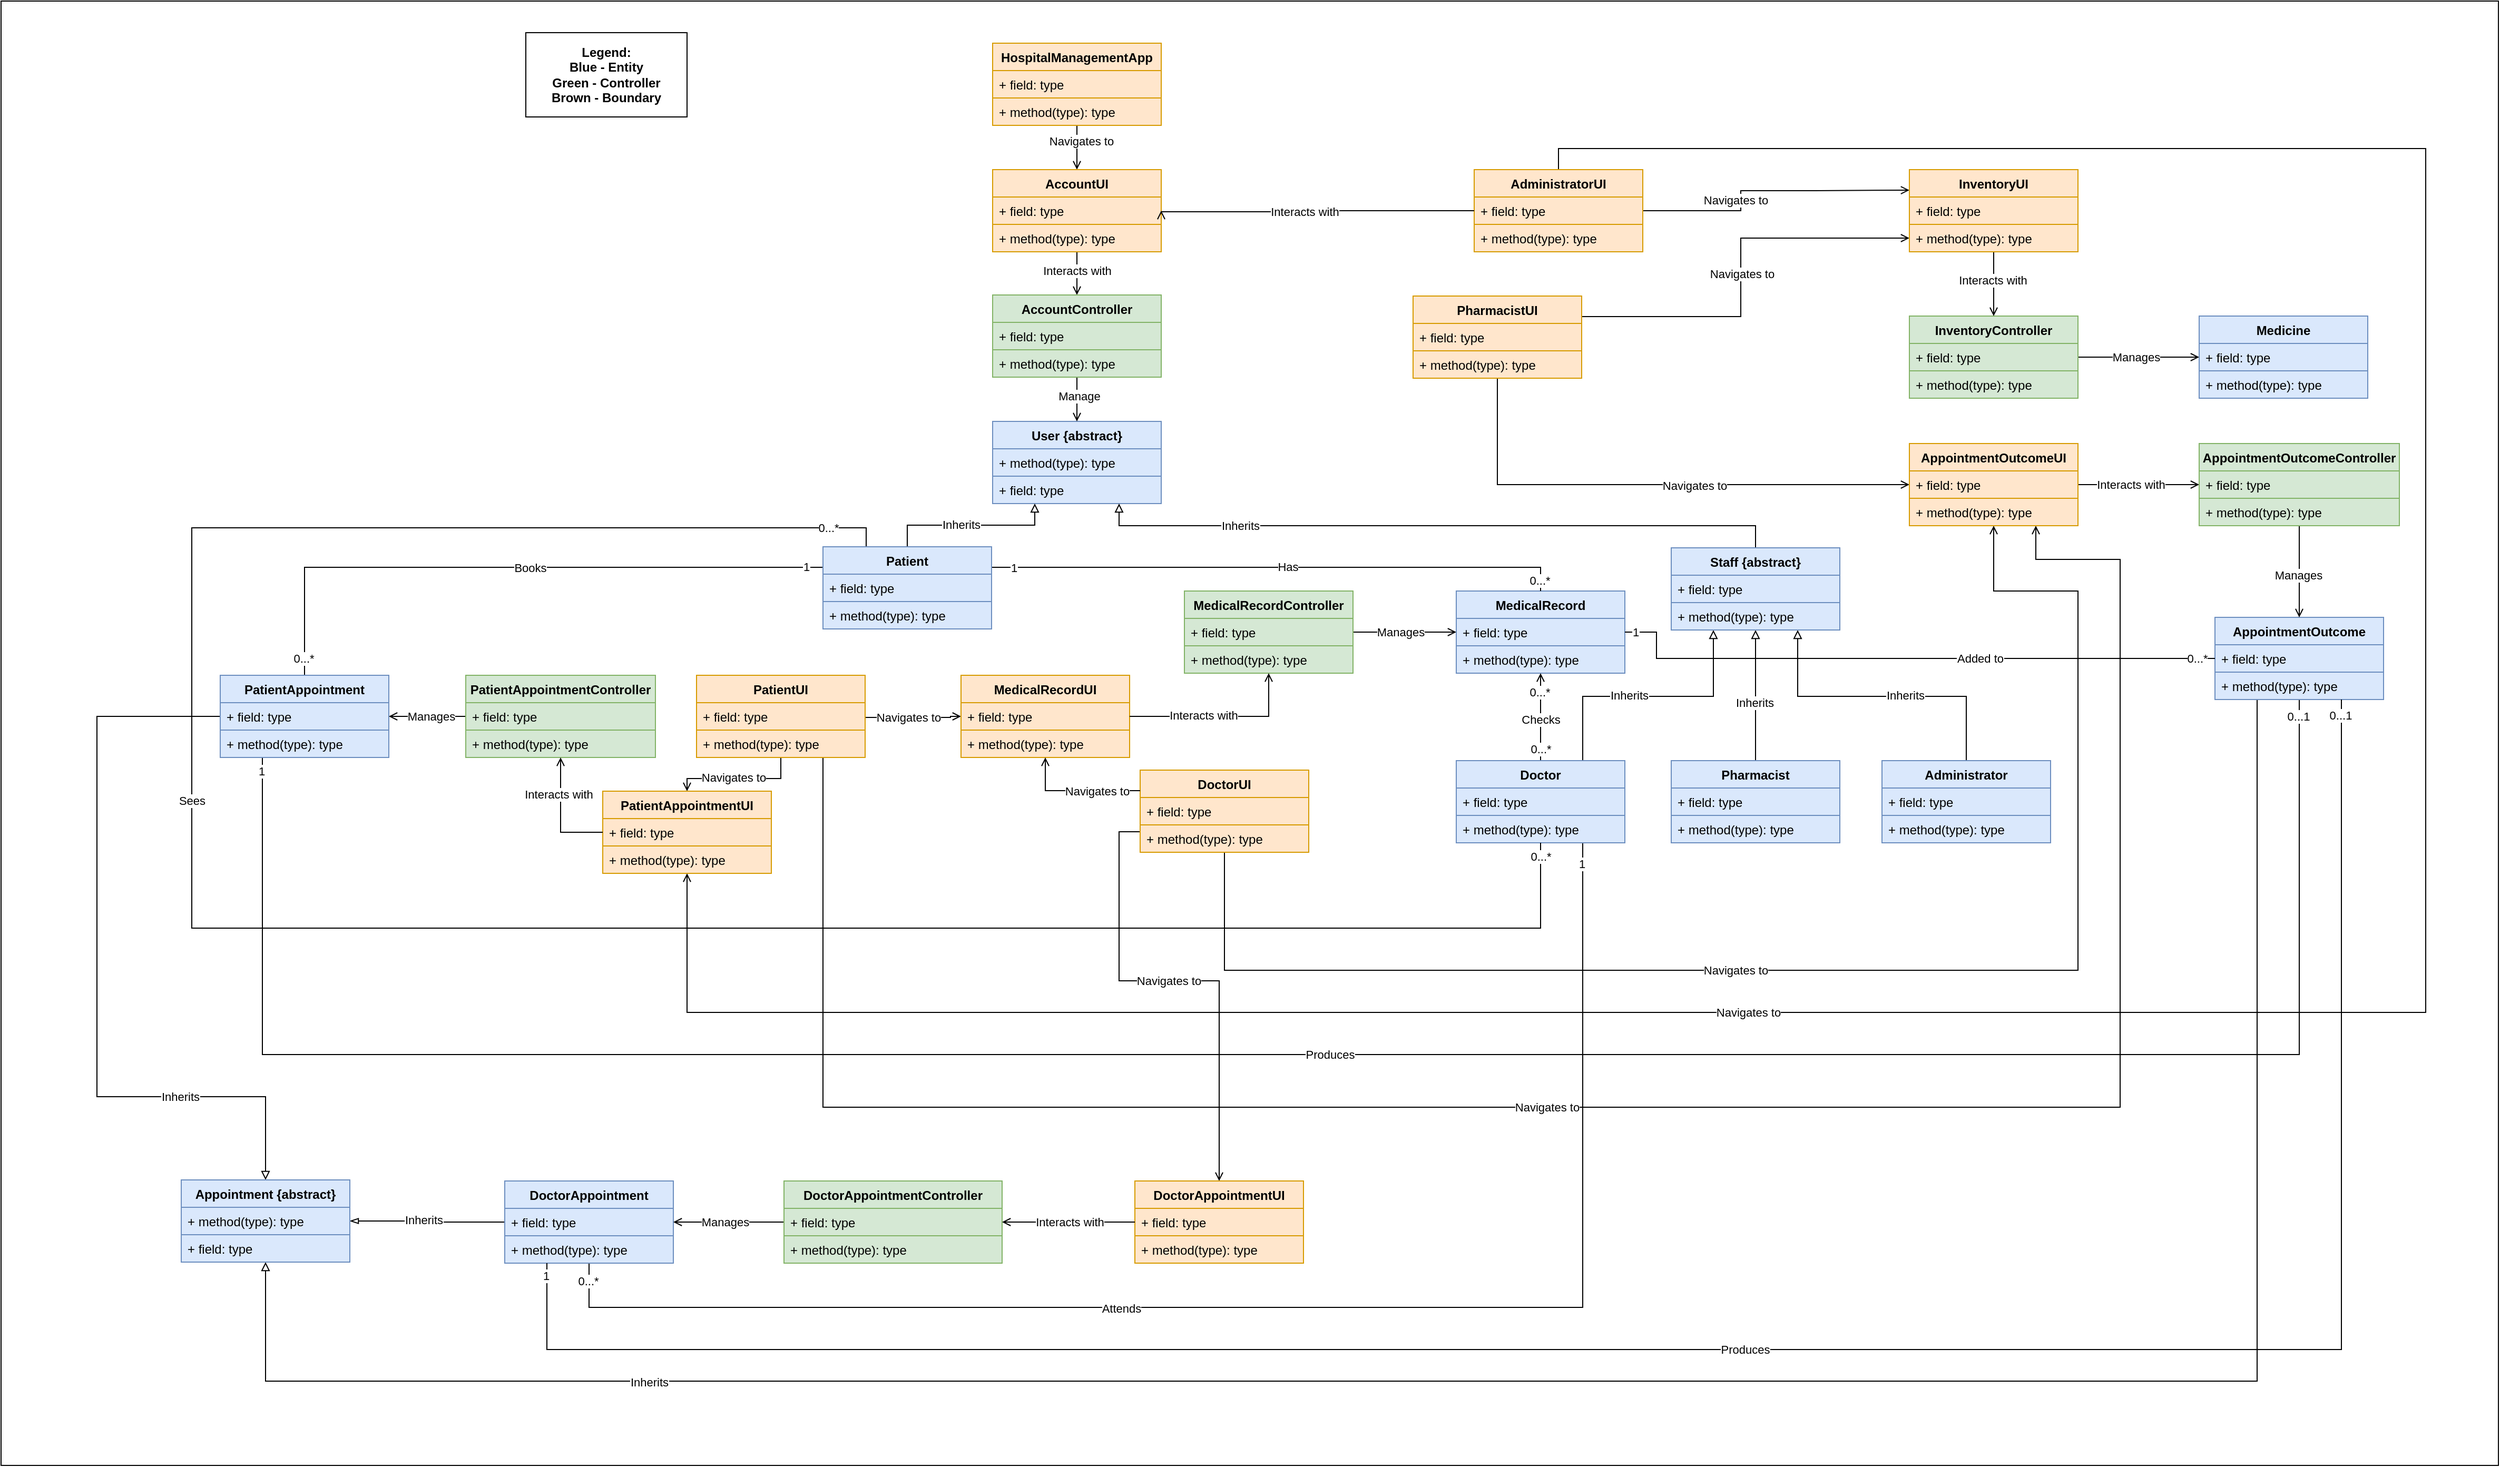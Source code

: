 <mxfile version="24.7.17" pages="2">
  <diagram id="OF8CnnW6OC5bW7uhQuoQ" name="Latest">
    <mxGraphModel grid="1" page="1" gridSize="10" guides="1" tooltips="1" connect="1" arrows="1" fold="1" pageScale="1" pageWidth="827" pageHeight="1169" math="0" shadow="0">
      <root>
        <mxCell id="0" />
        <mxCell id="1" parent="0" />
        <mxCell id="qFAfHOCh-a2C30D5fsRZ-35" value="" style="rounded=0;whiteSpace=wrap;html=1;" vertex="1" parent="1">
          <mxGeometry x="-741" width="2370" height="1390" as="geometry" />
        </mxCell>
        <mxCell id="dmTfw0yFuCRl-Q5h71IN-1" value="MedicalRecord" style="swimlane;fontStyle=1;align=center;verticalAlign=top;childLayout=stackLayout;horizontal=1;startSize=26;horizontalStack=0;resizeParent=1;resizeParentMax=0;resizeLast=0;collapsible=1;marginBottom=0;whiteSpace=wrap;html=1;fillColor=#dae8fc;strokeColor=#6c8ebf;" vertex="1" parent="1">
          <mxGeometry x="640" y="560" width="160" height="78" as="geometry">
            <mxRectangle x="370" y="590" width="100" height="30" as="alternateBounds" />
          </mxGeometry>
        </mxCell>
        <mxCell id="dmTfw0yFuCRl-Q5h71IN-2" value="+ field: type" style="text;strokeColor=#6c8ebf;fillColor=#dae8fc;align=left;verticalAlign=top;spacingLeft=4;spacingRight=4;overflow=hidden;rotatable=0;points=[[0,0.5],[1,0.5]];portConstraint=eastwest;whiteSpace=wrap;html=1;" vertex="1" parent="dmTfw0yFuCRl-Q5h71IN-1">
          <mxGeometry y="26" width="160" height="26" as="geometry" />
        </mxCell>
        <mxCell id="dmTfw0yFuCRl-Q5h71IN-3" value="+ method(type): type" style="text;strokeColor=#6c8ebf;fillColor=#dae8fc;align=left;verticalAlign=top;spacingLeft=4;spacingRight=4;overflow=hidden;rotatable=0;points=[[0,0.5],[1,0.5]];portConstraint=eastwest;whiteSpace=wrap;html=1;" vertex="1" parent="dmTfw0yFuCRl-Q5h71IN-1">
          <mxGeometry y="52" width="160" height="26" as="geometry" />
        </mxCell>
        <mxCell id="dmTfw0yFuCRl-Q5h71IN-4" value="User {abstract}" style="swimlane;fontStyle=1;align=center;verticalAlign=top;childLayout=stackLayout;horizontal=1;startSize=26;horizontalStack=0;resizeParent=1;resizeParentMax=0;resizeLast=0;collapsible=1;marginBottom=0;whiteSpace=wrap;html=1;fillColor=#dae8fc;strokeColor=#6c8ebf;" vertex="1" parent="1">
          <mxGeometry x="200" y="399" width="160" height="78" as="geometry">
            <mxRectangle x="370" y="590" width="100" height="30" as="alternateBounds" />
          </mxGeometry>
        </mxCell>
        <mxCell id="dmTfw0yFuCRl-Q5h71IN-5" value="+ method(type): type" style="text;strokeColor=#6c8ebf;fillColor=#dae8fc;align=left;verticalAlign=top;spacingLeft=4;spacingRight=4;overflow=hidden;rotatable=0;points=[[0,0.5],[1,0.5]];portConstraint=eastwest;whiteSpace=wrap;html=1;" vertex="1" parent="dmTfw0yFuCRl-Q5h71IN-4">
          <mxGeometry y="26" width="160" height="26" as="geometry" />
        </mxCell>
        <mxCell id="dmTfw0yFuCRl-Q5h71IN-6" value="+ field: type" style="text;strokeColor=#6c8ebf;fillColor=#dae8fc;align=left;verticalAlign=top;spacingLeft=4;spacingRight=4;overflow=hidden;rotatable=0;points=[[0,0.5],[1,0.5]];portConstraint=eastwest;whiteSpace=wrap;html=1;" vertex="1" parent="dmTfw0yFuCRl-Q5h71IN-4">
          <mxGeometry y="52" width="160" height="26" as="geometry" />
        </mxCell>
        <mxCell id="dmTfw0yFuCRl-Q5h71IN-7" style="edgeStyle=orthogonalEdgeStyle;rounded=0;orthogonalLoop=1;jettySize=auto;html=1;exitX=0.5;exitY=0;exitDx=0;exitDy=0;entryX=0;entryY=0.25;entryDx=0;entryDy=0;endArrow=none;endFill=0;" edge="1" parent="1" source="dmTfw0yFuCRl-Q5h71IN-13" target="dmTfw0yFuCRl-Q5h71IN-39">
          <mxGeometry relative="1" as="geometry" />
        </mxCell>
        <mxCell id="dmTfw0yFuCRl-Q5h71IN-8" value="0...*" style="edgeLabel;html=1;align=center;verticalAlign=middle;resizable=0;points=[];" connectable="0" vertex="1" parent="dmTfw0yFuCRl-Q5h71IN-7">
          <mxGeometry x="-0.944" y="1" relative="1" as="geometry">
            <mxPoint as="offset" />
          </mxGeometry>
        </mxCell>
        <mxCell id="dmTfw0yFuCRl-Q5h71IN-9" value="1" style="edgeLabel;html=1;align=center;verticalAlign=middle;resizable=0;points=[];" connectable="0" vertex="1" parent="dmTfw0yFuCRl-Q5h71IN-7">
          <mxGeometry x="0.947" y="1" relative="1" as="geometry">
            <mxPoint as="offset" />
          </mxGeometry>
        </mxCell>
        <mxCell id="H2YgLa5BMGjKMJUMg4xY-2" value="Books" style="edgeLabel;html=1;align=center;verticalAlign=middle;resizable=0;points=[];" connectable="0" vertex="1" parent="dmTfw0yFuCRl-Q5h71IN-7">
          <mxGeometry x="0.063" relative="1" as="geometry">
            <mxPoint as="offset" />
          </mxGeometry>
        </mxCell>
        <mxCell id="LRhcjUog99CSZcWgCPHR-13" style="edgeStyle=orthogonalEdgeStyle;rounded=0;orthogonalLoop=1;jettySize=auto;html=1;exitX=0.25;exitY=1;exitDx=0;exitDy=0;entryX=0.5;entryY=1;entryDx=0;entryDy=0;endArrow=none;endFill=0;" edge="1" parent="1" source="dmTfw0yFuCRl-Q5h71IN-13" target="H2YgLa5BMGjKMJUMg4xY-44">
          <mxGeometry relative="1" as="geometry">
            <Array as="points">
              <mxPoint x="-493" y="1000" />
              <mxPoint x="1440" y="1000" />
            </Array>
          </mxGeometry>
        </mxCell>
        <mxCell id="LRhcjUog99CSZcWgCPHR-14" value="0...1" style="edgeLabel;html=1;align=center;verticalAlign=middle;resizable=0;points=[];" connectable="0" vertex="1" parent="LRhcjUog99CSZcWgCPHR-13">
          <mxGeometry x="0.988" relative="1" as="geometry">
            <mxPoint x="-1" as="offset" />
          </mxGeometry>
        </mxCell>
        <mxCell id="LRhcjUog99CSZcWgCPHR-15" value="1" style="edgeLabel;html=1;align=center;verticalAlign=middle;resizable=0;points=[];" connectable="0" vertex="1" parent="LRhcjUog99CSZcWgCPHR-13">
          <mxGeometry x="-0.99" relative="1" as="geometry">
            <mxPoint x="-1" as="offset" />
          </mxGeometry>
        </mxCell>
        <mxCell id="LRhcjUog99CSZcWgCPHR-16" value="Produces" style="edgeLabel;html=1;align=center;verticalAlign=middle;resizable=0;points=[];" connectable="0" vertex="1" parent="LRhcjUog99CSZcWgCPHR-13">
          <mxGeometry x="0.015" y="-2" relative="1" as="geometry">
            <mxPoint y="-2" as="offset" />
          </mxGeometry>
        </mxCell>
        <mxCell id="qFAfHOCh-a2C30D5fsRZ-26" style="edgeStyle=orthogonalEdgeStyle;rounded=0;orthogonalLoop=1;jettySize=auto;html=1;exitX=0;exitY=0.5;exitDx=0;exitDy=0;entryX=0.5;entryY=0;entryDx=0;entryDy=0;endArrow=block;endFill=0;" edge="1" parent="1" source="dmTfw0yFuCRl-Q5h71IN-13" target="qFAfHOCh-a2C30D5fsRZ-23">
          <mxGeometry relative="1" as="geometry">
            <Array as="points">
              <mxPoint x="-650" y="679" />
              <mxPoint x="-650" y="1040" />
              <mxPoint x="-490" y="1040" />
            </Array>
          </mxGeometry>
        </mxCell>
        <mxCell id="qFAfHOCh-a2C30D5fsRZ-29" value="Inherits" style="edgeLabel;html=1;align=center;verticalAlign=middle;resizable=0;points=[];" connectable="0" vertex="1" parent="qFAfHOCh-a2C30D5fsRZ-26">
          <mxGeometry x="0.554" y="3" relative="1" as="geometry">
            <mxPoint y="3" as="offset" />
          </mxGeometry>
        </mxCell>
        <mxCell id="dmTfw0yFuCRl-Q5h71IN-13" value="PatientAppointment" style="swimlane;fontStyle=1;align=center;verticalAlign=top;childLayout=stackLayout;horizontal=1;startSize=26;horizontalStack=0;resizeParent=1;resizeParentMax=0;resizeLast=0;collapsible=1;marginBottom=0;whiteSpace=wrap;html=1;fillColor=#dae8fc;strokeColor=#6c8ebf;" vertex="1" parent="1">
          <mxGeometry x="-533" y="640" width="160" height="78" as="geometry">
            <mxRectangle x="370" y="590" width="100" height="30" as="alternateBounds" />
          </mxGeometry>
        </mxCell>
        <mxCell id="dmTfw0yFuCRl-Q5h71IN-14" value="+ field: type" style="text;strokeColor=#6c8ebf;fillColor=#dae8fc;align=left;verticalAlign=top;spacingLeft=4;spacingRight=4;overflow=hidden;rotatable=0;points=[[0,0.5],[1,0.5]];portConstraint=eastwest;whiteSpace=wrap;html=1;" vertex="1" parent="dmTfw0yFuCRl-Q5h71IN-13">
          <mxGeometry y="26" width="160" height="26" as="geometry" />
        </mxCell>
        <mxCell id="dmTfw0yFuCRl-Q5h71IN-15" value="+ method(type): type" style="text;strokeColor=#6c8ebf;fillColor=#dae8fc;align=left;verticalAlign=top;spacingLeft=4;spacingRight=4;overflow=hidden;rotatable=0;points=[[0,0.5],[1,0.5]];portConstraint=eastwest;whiteSpace=wrap;html=1;" vertex="1" parent="dmTfw0yFuCRl-Q5h71IN-13">
          <mxGeometry y="52" width="160" height="26" as="geometry" />
        </mxCell>
        <mxCell id="dmTfw0yFuCRl-Q5h71IN-16" style="edgeStyle=orthogonalEdgeStyle;rounded=0;orthogonalLoop=1;jettySize=auto;html=1;exitX=0.5;exitY=0;exitDx=0;exitDy=0;entryX=0.75;entryY=1;entryDx=0;entryDy=0;endArrow=block;endFill=0;" edge="1" parent="1" source="dmTfw0yFuCRl-Q5h71IN-17" target="dmTfw0yFuCRl-Q5h71IN-29">
          <mxGeometry relative="1" as="geometry">
            <Array as="points">
              <mxPoint x="1124" y="660" />
              <mxPoint x="964" y="660" />
            </Array>
          </mxGeometry>
        </mxCell>
        <mxCell id="H2YgLa5BMGjKMJUMg4xY-11" value="Inherits" style="edgeLabel;html=1;align=center;verticalAlign=middle;resizable=0;points=[];" connectable="0" vertex="1" parent="dmTfw0yFuCRl-Q5h71IN-16">
          <mxGeometry x="-0.162" y="-1" relative="1" as="geometry">
            <mxPoint as="offset" />
          </mxGeometry>
        </mxCell>
        <mxCell id="dmTfw0yFuCRl-Q5h71IN-17" value="Administrator" style="swimlane;fontStyle=1;align=center;verticalAlign=top;childLayout=stackLayout;horizontal=1;startSize=26;horizontalStack=0;resizeParent=1;resizeParentMax=0;resizeLast=0;collapsible=1;marginBottom=0;whiteSpace=wrap;html=1;fillColor=#dae8fc;strokeColor=#6c8ebf;" vertex="1" parent="1">
          <mxGeometry x="1044" y="721" width="160" height="78" as="geometry">
            <mxRectangle x="370" y="590" width="100" height="30" as="alternateBounds" />
          </mxGeometry>
        </mxCell>
        <mxCell id="dmTfw0yFuCRl-Q5h71IN-18" value="+ field: type" style="text;strokeColor=#6c8ebf;fillColor=#dae8fc;align=left;verticalAlign=top;spacingLeft=4;spacingRight=4;overflow=hidden;rotatable=0;points=[[0,0.5],[1,0.5]];portConstraint=eastwest;whiteSpace=wrap;html=1;" vertex="1" parent="dmTfw0yFuCRl-Q5h71IN-17">
          <mxGeometry y="26" width="160" height="26" as="geometry" />
        </mxCell>
        <mxCell id="dmTfw0yFuCRl-Q5h71IN-19" value="+ method(type): type" style="text;strokeColor=#6c8ebf;fillColor=#dae8fc;align=left;verticalAlign=top;spacingLeft=4;spacingRight=4;overflow=hidden;rotatable=0;points=[[0,0.5],[1,0.5]];portConstraint=eastwest;whiteSpace=wrap;html=1;" vertex="1" parent="dmTfw0yFuCRl-Q5h71IN-17">
          <mxGeometry y="52" width="160" height="26" as="geometry" />
        </mxCell>
        <mxCell id="dmTfw0yFuCRl-Q5h71IN-20" style="edgeStyle=orthogonalEdgeStyle;rounded=0;orthogonalLoop=1;jettySize=auto;html=1;entryX=0.5;entryY=1;entryDx=0;entryDy=0;endArrow=block;endFill=0;" edge="1" parent="1" source="dmTfw0yFuCRl-Q5h71IN-21" target="dmTfw0yFuCRl-Q5h71IN-29">
          <mxGeometry relative="1" as="geometry" />
        </mxCell>
        <mxCell id="H2YgLa5BMGjKMJUMg4xY-10" value="Inherits" style="edgeLabel;html=1;align=center;verticalAlign=middle;resizable=0;points=[];" connectable="0" vertex="1" parent="dmTfw0yFuCRl-Q5h71IN-20">
          <mxGeometry x="-0.114" y="1" relative="1" as="geometry">
            <mxPoint as="offset" />
          </mxGeometry>
        </mxCell>
        <mxCell id="dmTfw0yFuCRl-Q5h71IN-21" value="Pharmacist" style="swimlane;fontStyle=1;align=center;verticalAlign=top;childLayout=stackLayout;horizontal=1;startSize=26;horizontalStack=0;resizeParent=1;resizeParentMax=0;resizeLast=0;collapsible=1;marginBottom=0;whiteSpace=wrap;html=1;fillColor=#dae8fc;strokeColor=#6c8ebf;" vertex="1" parent="1">
          <mxGeometry x="844" y="721" width="160" height="78" as="geometry">
            <mxRectangle x="370" y="590" width="100" height="30" as="alternateBounds" />
          </mxGeometry>
        </mxCell>
        <mxCell id="dmTfw0yFuCRl-Q5h71IN-22" value="+ field: type" style="text;strokeColor=#6c8ebf;fillColor=#dae8fc;align=left;verticalAlign=top;spacingLeft=4;spacingRight=4;overflow=hidden;rotatable=0;points=[[0,0.5],[1,0.5]];portConstraint=eastwest;whiteSpace=wrap;html=1;" vertex="1" parent="dmTfw0yFuCRl-Q5h71IN-21">
          <mxGeometry y="26" width="160" height="26" as="geometry" />
        </mxCell>
        <mxCell id="dmTfw0yFuCRl-Q5h71IN-23" value="+ method(type): type" style="text;strokeColor=#6c8ebf;fillColor=#dae8fc;align=left;verticalAlign=top;spacingLeft=4;spacingRight=4;overflow=hidden;rotatable=0;points=[[0,0.5],[1,0.5]];portConstraint=eastwest;whiteSpace=wrap;html=1;" vertex="1" parent="dmTfw0yFuCRl-Q5h71IN-21">
          <mxGeometry y="52" width="160" height="26" as="geometry" />
        </mxCell>
        <mxCell id="dmTfw0yFuCRl-Q5h71IN-24" style="edgeStyle=orthogonalEdgeStyle;rounded=0;orthogonalLoop=1;jettySize=auto;html=1;exitX=0.75;exitY=0;exitDx=0;exitDy=0;entryX=0.25;entryY=1;entryDx=0;entryDy=0;endArrow=block;endFill=0;" edge="1" parent="1" source="dmTfw0yFuCRl-Q5h71IN-25" target="dmTfw0yFuCRl-Q5h71IN-29">
          <mxGeometry relative="1" as="geometry">
            <Array as="points">
              <mxPoint x="760" y="660" />
              <mxPoint x="884" y="660" />
            </Array>
          </mxGeometry>
        </mxCell>
        <mxCell id="H2YgLa5BMGjKMJUMg4xY-9" value="Inherits" style="edgeLabel;html=1;align=center;verticalAlign=middle;resizable=0;points=[];" connectable="0" vertex="1" parent="dmTfw0yFuCRl-Q5h71IN-24">
          <mxGeometry x="-0.156" y="-1" relative="1" as="geometry">
            <mxPoint y="-2" as="offset" />
          </mxGeometry>
        </mxCell>
        <mxCell id="H2YgLa5BMGjKMJUMg4xY-36" style="edgeStyle=orthogonalEdgeStyle;rounded=0;orthogonalLoop=1;jettySize=auto;html=1;exitX=0.5;exitY=0;exitDx=0;exitDy=0;entryX=0.5;entryY=1;entryDx=0;entryDy=0;endArrow=open;endFill=0;" edge="1" parent="1" source="dmTfw0yFuCRl-Q5h71IN-25" target="dmTfw0yFuCRl-Q5h71IN-1">
          <mxGeometry relative="1" as="geometry" />
        </mxCell>
        <mxCell id="H2YgLa5BMGjKMJUMg4xY-38" value="Checks" style="edgeLabel;html=1;align=center;verticalAlign=middle;resizable=0;points=[];" connectable="0" vertex="1" parent="H2YgLa5BMGjKMJUMg4xY-36">
          <mxGeometry x="0.595" y="1" relative="1" as="geometry">
            <mxPoint x="1" y="27" as="offset" />
          </mxGeometry>
        </mxCell>
        <mxCell id="H2YgLa5BMGjKMJUMg4xY-39" value="0...*" style="edgeLabel;html=1;align=center;verticalAlign=middle;resizable=0;points=[];" connectable="0" vertex="1" parent="H2YgLa5BMGjKMJUMg4xY-36">
          <mxGeometry x="0.653" y="1" relative="1" as="geometry">
            <mxPoint y="3" as="offset" />
          </mxGeometry>
        </mxCell>
        <mxCell id="H2YgLa5BMGjKMJUMg4xY-40" value="0...*" style="edgeLabel;html=1;align=center;verticalAlign=middle;resizable=0;points=[];" connectable="0" vertex="1" parent="H2YgLa5BMGjKMJUMg4xY-36">
          <mxGeometry x="-0.807" relative="1" as="geometry">
            <mxPoint y="-3" as="offset" />
          </mxGeometry>
        </mxCell>
        <mxCell id="qFAfHOCh-a2C30D5fsRZ-14" style="edgeStyle=orthogonalEdgeStyle;rounded=0;orthogonalLoop=1;jettySize=auto;html=1;exitX=0.75;exitY=1;exitDx=0;exitDy=0;entryX=0.5;entryY=1;entryDx=0;entryDy=0;endArrow=none;endFill=0;" edge="1" parent="1" source="dmTfw0yFuCRl-Q5h71IN-25" target="qFAfHOCh-a2C30D5fsRZ-1">
          <mxGeometry relative="1" as="geometry">
            <Array as="points">
              <mxPoint x="760" y="1240" />
              <mxPoint x="-183" y="1240" />
            </Array>
          </mxGeometry>
        </mxCell>
        <mxCell id="qFAfHOCh-a2C30D5fsRZ-15" value="0...*" style="edgeLabel;html=1;align=center;verticalAlign=middle;resizable=0;points=[];" connectable="0" vertex="1" parent="qFAfHOCh-a2C30D5fsRZ-14">
          <mxGeometry x="0.977" y="1" relative="1" as="geometry">
            <mxPoint as="offset" />
          </mxGeometry>
        </mxCell>
        <mxCell id="qFAfHOCh-a2C30D5fsRZ-16" value="1" style="edgeLabel;html=1;align=center;verticalAlign=middle;resizable=0;points=[];" connectable="0" vertex="1" parent="qFAfHOCh-a2C30D5fsRZ-14">
          <mxGeometry x="-0.972" relative="1" as="geometry">
            <mxPoint x="-1" as="offset" />
          </mxGeometry>
        </mxCell>
        <mxCell id="qFAfHOCh-a2C30D5fsRZ-17" value="Attends" style="edgeLabel;html=1;align=center;verticalAlign=middle;resizable=0;points=[];" connectable="0" vertex="1" parent="qFAfHOCh-a2C30D5fsRZ-14">
          <mxGeometry x="0.235" y="1" relative="1" as="geometry">
            <mxPoint x="1" as="offset" />
          </mxGeometry>
        </mxCell>
        <mxCell id="dmTfw0yFuCRl-Q5h71IN-25" value="Doctor" style="swimlane;fontStyle=1;align=center;verticalAlign=top;childLayout=stackLayout;horizontal=1;startSize=26;horizontalStack=0;resizeParent=1;resizeParentMax=0;resizeLast=0;collapsible=1;marginBottom=0;whiteSpace=wrap;html=1;fillColor=#dae8fc;strokeColor=#6c8ebf;" vertex="1" parent="1">
          <mxGeometry x="640" y="721" width="160" height="78" as="geometry">
            <mxRectangle x="370" y="590" width="100" height="30" as="alternateBounds" />
          </mxGeometry>
        </mxCell>
        <mxCell id="dmTfw0yFuCRl-Q5h71IN-26" value="+ field: type" style="text;strokeColor=#6c8ebf;fillColor=#dae8fc;align=left;verticalAlign=top;spacingLeft=4;spacingRight=4;overflow=hidden;rotatable=0;points=[[0,0.5],[1,0.5]];portConstraint=eastwest;whiteSpace=wrap;html=1;" vertex="1" parent="dmTfw0yFuCRl-Q5h71IN-25">
          <mxGeometry y="26" width="160" height="26" as="geometry" />
        </mxCell>
        <mxCell id="dmTfw0yFuCRl-Q5h71IN-27" value="+ method(type): type" style="text;strokeColor=#6c8ebf;fillColor=#dae8fc;align=left;verticalAlign=top;spacingLeft=4;spacingRight=4;overflow=hidden;rotatable=0;points=[[0,0.5],[1,0.5]];portConstraint=eastwest;whiteSpace=wrap;html=1;" vertex="1" parent="dmTfw0yFuCRl-Q5h71IN-25">
          <mxGeometry y="52" width="160" height="26" as="geometry" />
        </mxCell>
        <mxCell id="dmTfw0yFuCRl-Q5h71IN-28" style="edgeStyle=orthogonalEdgeStyle;rounded=0;orthogonalLoop=1;jettySize=auto;html=1;exitX=0.5;exitY=0;exitDx=0;exitDy=0;entryX=0.75;entryY=1;entryDx=0;entryDy=0;endArrow=block;endFill=0;" edge="1" parent="1" source="dmTfw0yFuCRl-Q5h71IN-29" target="dmTfw0yFuCRl-Q5h71IN-4">
          <mxGeometry relative="1" as="geometry" />
        </mxCell>
        <mxCell id="H2YgLa5BMGjKMJUMg4xY-8" value="Inherits" style="edgeLabel;html=1;align=center;verticalAlign=middle;resizable=0;points=[];" connectable="0" vertex="1" parent="dmTfw0yFuCRl-Q5h71IN-28">
          <mxGeometry x="0.58" y="1" relative="1" as="geometry">
            <mxPoint y="-1" as="offset" />
          </mxGeometry>
        </mxCell>
        <mxCell id="dmTfw0yFuCRl-Q5h71IN-29" value="Staff {abstract}" style="swimlane;fontStyle=1;align=center;verticalAlign=top;childLayout=stackLayout;horizontal=1;startSize=26;horizontalStack=0;resizeParent=1;resizeParentMax=0;resizeLast=0;collapsible=1;marginBottom=0;whiteSpace=wrap;html=1;fillColor=#dae8fc;strokeColor=#6c8ebf;" vertex="1" parent="1">
          <mxGeometry x="844" y="519" width="160" height="78" as="geometry">
            <mxRectangle x="370" y="590" width="100" height="30" as="alternateBounds" />
          </mxGeometry>
        </mxCell>
        <mxCell id="dmTfw0yFuCRl-Q5h71IN-30" value="+ field: type" style="text;strokeColor=#6c8ebf;fillColor=#dae8fc;align=left;verticalAlign=top;spacingLeft=4;spacingRight=4;overflow=hidden;rotatable=0;points=[[0,0.5],[1,0.5]];portConstraint=eastwest;whiteSpace=wrap;html=1;" vertex="1" parent="dmTfw0yFuCRl-Q5h71IN-29">
          <mxGeometry y="26" width="160" height="26" as="geometry" />
        </mxCell>
        <mxCell id="dmTfw0yFuCRl-Q5h71IN-31" value="+ method(type): type" style="text;strokeColor=#6c8ebf;fillColor=#dae8fc;align=left;verticalAlign=top;spacingLeft=4;spacingRight=4;overflow=hidden;rotatable=0;points=[[0,0.5],[1,0.5]];portConstraint=eastwest;whiteSpace=wrap;html=1;" vertex="1" parent="dmTfw0yFuCRl-Q5h71IN-29">
          <mxGeometry y="52" width="160" height="26" as="geometry" />
        </mxCell>
        <mxCell id="dmTfw0yFuCRl-Q5h71IN-32" style="edgeStyle=orthogonalEdgeStyle;rounded=0;orthogonalLoop=1;jettySize=auto;html=1;exitX=0.5;exitY=0;exitDx=0;exitDy=0;entryX=0.25;entryY=1;entryDx=0;entryDy=0;endArrow=block;endFill=0;" edge="1" parent="1" source="dmTfw0yFuCRl-Q5h71IN-39" target="dmTfw0yFuCRl-Q5h71IN-4">
          <mxGeometry relative="1" as="geometry" />
        </mxCell>
        <mxCell id="H2YgLa5BMGjKMJUMg4xY-7" value="Inherits" style="edgeLabel;html=1;align=center;verticalAlign=middle;resizable=0;points=[];" connectable="0" vertex="1" parent="dmTfw0yFuCRl-Q5h71IN-32">
          <mxGeometry x="-0.115" y="-2" relative="1" as="geometry">
            <mxPoint y="-3" as="offset" />
          </mxGeometry>
        </mxCell>
        <mxCell id="dmTfw0yFuCRl-Q5h71IN-33" style="edgeStyle=orthogonalEdgeStyle;rounded=0;orthogonalLoop=1;jettySize=auto;html=1;entryX=0.5;entryY=1;entryDx=0;entryDy=0;endArrow=none;endFill=0;exitX=0.25;exitY=0;exitDx=0;exitDy=0;" edge="1" parent="1" source="dmTfw0yFuCRl-Q5h71IN-39" target="dmTfw0yFuCRl-Q5h71IN-25">
          <mxGeometry relative="1" as="geometry">
            <Array as="points">
              <mxPoint x="80" y="518" />
              <mxPoint x="80" y="500" />
              <mxPoint x="-560" y="500" />
              <mxPoint x="-560" y="880" />
              <mxPoint x="720" y="880" />
            </Array>
          </mxGeometry>
        </mxCell>
        <mxCell id="dmTfw0yFuCRl-Q5h71IN-34" value="0...*" style="edgeLabel;html=1;align=center;verticalAlign=middle;resizable=0;points=[];" connectable="0" vertex="1" parent="dmTfw0yFuCRl-Q5h71IN-33">
          <mxGeometry x="-0.954" relative="1" as="geometry">
            <mxPoint as="offset" />
          </mxGeometry>
        </mxCell>
        <mxCell id="H2YgLa5BMGjKMJUMg4xY-5" value="Sees" style="edgeLabel;html=1;align=center;verticalAlign=middle;resizable=0;points=[];" connectable="0" vertex="1" parent="dmTfw0yFuCRl-Q5h71IN-33">
          <mxGeometry x="-0.235" relative="1" as="geometry">
            <mxPoint as="offset" />
          </mxGeometry>
        </mxCell>
        <mxCell id="H2YgLa5BMGjKMJUMg4xY-6" value="0...*" style="edgeLabel;html=1;align=center;verticalAlign=middle;resizable=0;points=[];" connectable="0" vertex="1" parent="dmTfw0yFuCRl-Q5h71IN-33">
          <mxGeometry x="0.989" y="2" relative="1" as="geometry">
            <mxPoint x="2" as="offset" />
          </mxGeometry>
        </mxCell>
        <mxCell id="dmTfw0yFuCRl-Q5h71IN-36" style="edgeStyle=orthogonalEdgeStyle;rounded=0;orthogonalLoop=1;jettySize=auto;html=1;exitX=1;exitY=0.25;exitDx=0;exitDy=0;entryX=0.5;entryY=0;entryDx=0;entryDy=0;endArrow=none;endFill=0;" edge="1" parent="1" source="dmTfw0yFuCRl-Q5h71IN-39" target="dmTfw0yFuCRl-Q5h71IN-1">
          <mxGeometry relative="1" as="geometry" />
        </mxCell>
        <mxCell id="dmTfw0yFuCRl-Q5h71IN-37" value="0...*" style="edgeLabel;html=1;align=center;verticalAlign=middle;resizable=0;points=[];" connectable="0" vertex="1" parent="dmTfw0yFuCRl-Q5h71IN-36">
          <mxGeometry x="0.962" y="-1" relative="1" as="geometry">
            <mxPoint as="offset" />
          </mxGeometry>
        </mxCell>
        <mxCell id="dmTfw0yFuCRl-Q5h71IN-38" value="1" style="edgeLabel;html=1;align=center;verticalAlign=middle;resizable=0;points=[];" connectable="0" vertex="1" parent="dmTfw0yFuCRl-Q5h71IN-36">
          <mxGeometry x="-0.924" relative="1" as="geometry">
            <mxPoint as="offset" />
          </mxGeometry>
        </mxCell>
        <mxCell id="H2YgLa5BMGjKMJUMg4xY-35" value="Has" style="edgeLabel;html=1;align=center;verticalAlign=middle;resizable=0;points=[];" connectable="0" vertex="1" parent="dmTfw0yFuCRl-Q5h71IN-36">
          <mxGeometry x="0.033" relative="1" as="geometry">
            <mxPoint y="-1" as="offset" />
          </mxGeometry>
        </mxCell>
        <mxCell id="dmTfw0yFuCRl-Q5h71IN-39" value="Patient" style="swimlane;fontStyle=1;align=center;verticalAlign=top;childLayout=stackLayout;horizontal=1;startSize=26;horizontalStack=0;resizeParent=1;resizeParentMax=0;resizeLast=0;collapsible=1;marginBottom=0;whiteSpace=wrap;html=1;fillColor=#dae8fc;strokeColor=#6c8ebf;" vertex="1" parent="1">
          <mxGeometry x="39" y="518" width="160" height="78" as="geometry">
            <mxRectangle x="370" y="590" width="100" height="30" as="alternateBounds" />
          </mxGeometry>
        </mxCell>
        <mxCell id="dmTfw0yFuCRl-Q5h71IN-40" value="+ field: type" style="text;strokeColor=#6c8ebf;fillColor=#dae8fc;align=left;verticalAlign=top;spacingLeft=4;spacingRight=4;overflow=hidden;rotatable=0;points=[[0,0.5],[1,0.5]];portConstraint=eastwest;whiteSpace=wrap;html=1;" vertex="1" parent="dmTfw0yFuCRl-Q5h71IN-39">
          <mxGeometry y="26" width="160" height="26" as="geometry" />
        </mxCell>
        <mxCell id="dmTfw0yFuCRl-Q5h71IN-41" value="+ method(type): type" style="text;strokeColor=#6c8ebf;fillColor=#dae8fc;align=left;verticalAlign=top;spacingLeft=4;spacingRight=4;overflow=hidden;rotatable=0;points=[[0,0.5],[1,0.5]];portConstraint=eastwest;whiteSpace=wrap;html=1;" vertex="1" parent="dmTfw0yFuCRl-Q5h71IN-39">
          <mxGeometry y="52" width="160" height="26" as="geometry" />
        </mxCell>
        <mxCell id="dmTfw0yFuCRl-Q5h71IN-43" style="edgeStyle=orthogonalEdgeStyle;rounded=0;orthogonalLoop=1;jettySize=auto;html=1;exitX=0.5;exitY=1;exitDx=0;exitDy=0;endArrow=open;endFill=0;" edge="1" parent="1" source="dmTfw0yFuCRl-Q5h71IN-44" target="dmTfw0yFuCRl-Q5h71IN-52">
          <mxGeometry relative="1" as="geometry" />
        </mxCell>
        <mxCell id="H2YgLa5BMGjKMJUMg4xY-31" value="Navigates to" style="edgeLabel;html=1;align=center;verticalAlign=middle;resizable=0;points=[];" connectable="0" vertex="1" parent="dmTfw0yFuCRl-Q5h71IN-43">
          <mxGeometry x="0.153" relative="1" as="geometry">
            <mxPoint x="4" y="-9" as="offset" />
          </mxGeometry>
        </mxCell>
        <mxCell id="dmTfw0yFuCRl-Q5h71IN-44" value="HospitalManagementApp" style="swimlane;fontStyle=1;align=center;verticalAlign=top;childLayout=stackLayout;horizontal=1;startSize=26;horizontalStack=0;resizeParent=1;resizeParentMax=0;resizeLast=0;collapsible=1;marginBottom=0;whiteSpace=wrap;html=1;fillColor=#ffe6cc;strokeColor=#d79b00;" vertex="1" parent="1">
          <mxGeometry x="200" y="40" width="160" height="78" as="geometry">
            <mxRectangle x="370" y="590" width="100" height="30" as="alternateBounds" />
          </mxGeometry>
        </mxCell>
        <mxCell id="dmTfw0yFuCRl-Q5h71IN-45" value="+ field: type" style="text;align=left;verticalAlign=top;spacingLeft=4;spacingRight=4;overflow=hidden;rotatable=0;points=[[0,0.5],[1,0.5]];portConstraint=eastwest;whiteSpace=wrap;html=1;fillColor=#ffe6cc;strokeColor=#d79b00;" vertex="1" parent="dmTfw0yFuCRl-Q5h71IN-44">
          <mxGeometry y="26" width="160" height="26" as="geometry" />
        </mxCell>
        <mxCell id="dmTfw0yFuCRl-Q5h71IN-46" value="+ method(type): type" style="text;align=left;verticalAlign=top;spacingLeft=4;spacingRight=4;overflow=hidden;rotatable=0;points=[[0,0.5],[1,0.5]];portConstraint=eastwest;whiteSpace=wrap;html=1;fillColor=#ffe6cc;strokeColor=#d79b00;" vertex="1" parent="dmTfw0yFuCRl-Q5h71IN-44">
          <mxGeometry y="52" width="160" height="26" as="geometry" />
        </mxCell>
        <mxCell id="dmTfw0yFuCRl-Q5h71IN-47" value="Medicine" style="swimlane;fontStyle=1;align=center;verticalAlign=top;childLayout=stackLayout;horizontal=1;startSize=26;horizontalStack=0;resizeParent=1;resizeParentMax=0;resizeLast=0;collapsible=1;marginBottom=0;whiteSpace=wrap;html=1;fillColor=#dae8fc;strokeColor=#6c8ebf;" vertex="1" parent="1">
          <mxGeometry x="1345" y="299" width="160" height="78" as="geometry">
            <mxRectangle x="370" y="590" width="100" height="30" as="alternateBounds" />
          </mxGeometry>
        </mxCell>
        <mxCell id="dmTfw0yFuCRl-Q5h71IN-48" value="+ field: type" style="text;strokeColor=#6c8ebf;fillColor=#dae8fc;align=left;verticalAlign=top;spacingLeft=4;spacingRight=4;overflow=hidden;rotatable=0;points=[[0,0.5],[1,0.5]];portConstraint=eastwest;whiteSpace=wrap;html=1;" vertex="1" parent="dmTfw0yFuCRl-Q5h71IN-47">
          <mxGeometry y="26" width="160" height="26" as="geometry" />
        </mxCell>
        <mxCell id="dmTfw0yFuCRl-Q5h71IN-49" value="+ method(type): type" style="text;strokeColor=#6c8ebf;fillColor=#dae8fc;align=left;verticalAlign=top;spacingLeft=4;spacingRight=4;overflow=hidden;rotatable=0;points=[[0,0.5],[1,0.5]];portConstraint=eastwest;whiteSpace=wrap;html=1;" vertex="1" parent="dmTfw0yFuCRl-Q5h71IN-47">
          <mxGeometry y="52" width="160" height="26" as="geometry" />
        </mxCell>
        <mxCell id="dmTfw0yFuCRl-Q5h71IN-50" value="Legend:&lt;div&gt;Blue - Entity&lt;/div&gt;&lt;div&gt;Green - Controller&lt;/div&gt;&lt;div&gt;Brown - Boundary&lt;/div&gt;" style="html=1;whiteSpace=wrap;movable=1;resizable=1;rotatable=1;deletable=1;editable=1;locked=0;connectable=1;fontStyle=1" vertex="1" parent="1">
          <mxGeometry x="-243" y="30" width="153" height="80" as="geometry" />
        </mxCell>
        <mxCell id="dmTfw0yFuCRl-Q5h71IN-51" style="edgeStyle=orthogonalEdgeStyle;rounded=0;orthogonalLoop=1;jettySize=auto;html=1;exitX=0.5;exitY=1;exitDx=0;exitDy=0;endArrow=open;endFill=0;" edge="1" parent="1" source="dmTfw0yFuCRl-Q5h71IN-52" target="dmTfw0yFuCRl-Q5h71IN-59">
          <mxGeometry relative="1" as="geometry" />
        </mxCell>
        <mxCell id="H2YgLa5BMGjKMJUMg4xY-29" value="Interacts with" style="edgeLabel;html=1;align=center;verticalAlign=middle;resizable=0;points=[];" connectable="0" vertex="1" parent="dmTfw0yFuCRl-Q5h71IN-51">
          <mxGeometry x="-0.138" relative="1" as="geometry">
            <mxPoint as="offset" />
          </mxGeometry>
        </mxCell>
        <mxCell id="dmTfw0yFuCRl-Q5h71IN-52" value="AccountUI" style="swimlane;fontStyle=1;align=center;verticalAlign=top;childLayout=stackLayout;horizontal=1;startSize=26;horizontalStack=0;resizeParent=1;resizeParentMax=0;resizeLast=0;collapsible=1;marginBottom=0;whiteSpace=wrap;html=1;fillColor=#ffe6cc;strokeColor=#d79b00;" vertex="1" parent="1">
          <mxGeometry x="200" y="160" width="160" height="78" as="geometry">
            <mxRectangle x="370" y="590" width="100" height="30" as="alternateBounds" />
          </mxGeometry>
        </mxCell>
        <mxCell id="dmTfw0yFuCRl-Q5h71IN-53" value="+ field: type" style="text;strokeColor=#d79b00;fillColor=#ffe6cc;align=left;verticalAlign=top;spacingLeft=4;spacingRight=4;overflow=hidden;rotatable=0;points=[[0,0.5],[1,0.5]];portConstraint=eastwest;whiteSpace=wrap;html=1;" vertex="1" parent="dmTfw0yFuCRl-Q5h71IN-52">
          <mxGeometry y="26" width="160" height="26" as="geometry" />
        </mxCell>
        <mxCell id="dmTfw0yFuCRl-Q5h71IN-54" value="+ method(type): type" style="text;strokeColor=#d79b00;fillColor=#ffe6cc;align=left;verticalAlign=top;spacingLeft=4;spacingRight=4;overflow=hidden;rotatable=0;points=[[0,0.5],[1,0.5]];portConstraint=eastwest;whiteSpace=wrap;html=1;" vertex="1" parent="dmTfw0yFuCRl-Q5h71IN-52">
          <mxGeometry y="52" width="160" height="26" as="geometry" />
        </mxCell>
        <mxCell id="dmTfw0yFuCRl-Q5h71IN-58" style="edgeStyle=orthogonalEdgeStyle;rounded=0;orthogonalLoop=1;jettySize=auto;html=1;exitX=0.5;exitY=1;exitDx=0;exitDy=0;entryX=0.5;entryY=0;entryDx=0;entryDy=0;endArrow=open;endFill=0;" edge="1" parent="1" source="dmTfw0yFuCRl-Q5h71IN-59" target="dmTfw0yFuCRl-Q5h71IN-4">
          <mxGeometry relative="1" as="geometry" />
        </mxCell>
        <mxCell id="H2YgLa5BMGjKMJUMg4xY-27" value="Manage" style="edgeLabel;html=1;align=center;verticalAlign=middle;resizable=0;points=[];" connectable="0" vertex="1" parent="dmTfw0yFuCRl-Q5h71IN-58">
          <mxGeometry x="-0.187" y="-1" relative="1" as="geometry">
            <mxPoint x="3" y="1" as="offset" />
          </mxGeometry>
        </mxCell>
        <mxCell id="dmTfw0yFuCRl-Q5h71IN-59" value="AccountController" style="swimlane;fontStyle=1;align=center;verticalAlign=top;childLayout=stackLayout;horizontal=1;startSize=26;horizontalStack=0;resizeParent=1;resizeParentMax=0;resizeLast=0;collapsible=1;marginBottom=0;whiteSpace=wrap;html=1;fillColor=#d5e8d4;strokeColor=#82b366;" vertex="1" parent="1">
          <mxGeometry x="200" y="279" width="160" height="78" as="geometry">
            <mxRectangle x="370" y="590" width="100" height="30" as="alternateBounds" />
          </mxGeometry>
        </mxCell>
        <mxCell id="dmTfw0yFuCRl-Q5h71IN-60" value="+ field: type" style="text;strokeColor=#82b366;fillColor=#d5e8d4;align=left;verticalAlign=top;spacingLeft=4;spacingRight=4;overflow=hidden;rotatable=0;points=[[0,0.5],[1,0.5]];portConstraint=eastwest;whiteSpace=wrap;html=1;" vertex="1" parent="dmTfw0yFuCRl-Q5h71IN-59">
          <mxGeometry y="26" width="160" height="26" as="geometry" />
        </mxCell>
        <mxCell id="dmTfw0yFuCRl-Q5h71IN-61" value="+ method(type): type" style="text;strokeColor=#82b366;fillColor=#d5e8d4;align=left;verticalAlign=top;spacingLeft=4;spacingRight=4;overflow=hidden;rotatable=0;points=[[0,0.5],[1,0.5]];portConstraint=eastwest;whiteSpace=wrap;html=1;" vertex="1" parent="dmTfw0yFuCRl-Q5h71IN-59">
          <mxGeometry y="52" width="160" height="26" as="geometry" />
        </mxCell>
        <mxCell id="dmTfw0yFuCRl-Q5h71IN-67" style="edgeStyle=orthogonalEdgeStyle;rounded=0;orthogonalLoop=1;jettySize=auto;html=1;exitX=0;exitY=0.5;exitDx=0;exitDy=0;entryX=1;entryY=0.5;entryDx=0;entryDy=0;endArrow=open;endFill=0;" edge="1" parent="1" source="dmTfw0yFuCRl-Q5h71IN-68" target="dmTfw0yFuCRl-Q5h71IN-13">
          <mxGeometry relative="1" as="geometry" />
        </mxCell>
        <mxCell id="H2YgLa5BMGjKMJUMg4xY-15" value="Manages" style="edgeLabel;html=1;align=center;verticalAlign=middle;resizable=0;points=[];" connectable="0" vertex="1" parent="dmTfw0yFuCRl-Q5h71IN-67">
          <mxGeometry x="-0.078" relative="1" as="geometry">
            <mxPoint as="offset" />
          </mxGeometry>
        </mxCell>
        <mxCell id="dmTfw0yFuCRl-Q5h71IN-68" value="PatientAppointmentController" style="swimlane;fontStyle=1;align=center;verticalAlign=top;childLayout=stackLayout;horizontal=1;startSize=26;horizontalStack=0;resizeParent=1;resizeParentMax=0;resizeLast=0;collapsible=1;marginBottom=0;whiteSpace=wrap;html=1;fillColor=#d5e8d4;strokeColor=#82b366;" vertex="1" parent="1">
          <mxGeometry x="-300" y="640" width="180" height="78" as="geometry">
            <mxRectangle x="370" y="590" width="100" height="30" as="alternateBounds" />
          </mxGeometry>
        </mxCell>
        <mxCell id="dmTfw0yFuCRl-Q5h71IN-69" value="+ field: type" style="text;strokeColor=#82b366;fillColor=#d5e8d4;align=left;verticalAlign=top;spacingLeft=4;spacingRight=4;overflow=hidden;rotatable=0;points=[[0,0.5],[1,0.5]];portConstraint=eastwest;whiteSpace=wrap;html=1;" vertex="1" parent="dmTfw0yFuCRl-Q5h71IN-68">
          <mxGeometry y="26" width="180" height="26" as="geometry" />
        </mxCell>
        <mxCell id="dmTfw0yFuCRl-Q5h71IN-70" value="+ method(type): type" style="text;strokeColor=#82b366;fillColor=#d5e8d4;align=left;verticalAlign=top;spacingLeft=4;spacingRight=4;overflow=hidden;rotatable=0;points=[[0,0.5],[1,0.5]];portConstraint=eastwest;whiteSpace=wrap;html=1;" vertex="1" parent="dmTfw0yFuCRl-Q5h71IN-68">
          <mxGeometry y="52" width="180" height="26" as="geometry" />
        </mxCell>
        <mxCell id="dmTfw0yFuCRl-Q5h71IN-71" style="edgeStyle=orthogonalEdgeStyle;rounded=0;orthogonalLoop=1;jettySize=auto;html=1;entryX=0.5;entryY=0;entryDx=0;entryDy=0;endArrow=open;endFill=0;" edge="1" parent="1" source="dmTfw0yFuCRl-Q5h71IN-73" target="dmTfw0yFuCRl-Q5h71IN-97">
          <mxGeometry relative="1" as="geometry" />
        </mxCell>
        <mxCell id="H2YgLa5BMGjKMJUMg4xY-14" value="Navigates to" style="edgeLabel;html=1;align=center;verticalAlign=middle;resizable=0;points=[];" connectable="0" vertex="1" parent="dmTfw0yFuCRl-Q5h71IN-71">
          <mxGeometry x="0.304" y="-1" relative="1" as="geometry">
            <mxPoint x="14" as="offset" />
          </mxGeometry>
        </mxCell>
        <mxCell id="dmTfw0yFuCRl-Q5h71IN-72" style="edgeStyle=orthogonalEdgeStyle;rounded=0;orthogonalLoop=1;jettySize=auto;html=1;exitX=1;exitY=0.5;exitDx=0;exitDy=0;entryX=0;entryY=0.5;entryDx=0;entryDy=0;endArrow=open;endFill=0;" edge="1" parent="1" source="dmTfw0yFuCRl-Q5h71IN-73" target="dmTfw0yFuCRl-Q5h71IN-101">
          <mxGeometry relative="1" as="geometry">
            <Array as="points">
              <mxPoint x="160" y="680" />
            </Array>
          </mxGeometry>
        </mxCell>
        <mxCell id="H2YgLa5BMGjKMJUMg4xY-34" value="Navigates to" style="edgeLabel;html=1;align=center;verticalAlign=middle;resizable=0;points=[];" connectable="0" vertex="1" parent="dmTfw0yFuCRl-Q5h71IN-72">
          <mxGeometry x="-0.203" y="-1" relative="1" as="geometry">
            <mxPoint x="5" y="-1" as="offset" />
          </mxGeometry>
        </mxCell>
        <mxCell id="LRhcjUog99CSZcWgCPHR-18" style="edgeStyle=orthogonalEdgeStyle;rounded=0;orthogonalLoop=1;jettySize=auto;html=1;exitX=0.75;exitY=1;exitDx=0;exitDy=0;entryX=0.75;entryY=1;entryDx=0;entryDy=0;endArrow=open;endFill=0;" edge="1" parent="1" source="dmTfw0yFuCRl-Q5h71IN-73" target="H2YgLa5BMGjKMJUMg4xY-52">
          <mxGeometry relative="1" as="geometry">
            <Array as="points">
              <mxPoint x="39" y="1050" />
              <mxPoint x="1270" y="1050" />
              <mxPoint x="1270" y="530" />
              <mxPoint x="1190" y="530" />
            </Array>
          </mxGeometry>
        </mxCell>
        <mxCell id="LRhcjUog99CSZcWgCPHR-19" value="Navigates to" style="edgeLabel;html=1;align=center;verticalAlign=middle;resizable=0;points=[];" connectable="0" vertex="1" parent="LRhcjUog99CSZcWgCPHR-18">
          <mxGeometry x="-0.071" y="-1" relative="1" as="geometry">
            <mxPoint x="-1" y="-1" as="offset" />
          </mxGeometry>
        </mxCell>
        <mxCell id="dmTfw0yFuCRl-Q5h71IN-73" value="PatientUI" style="swimlane;fontStyle=1;align=center;verticalAlign=top;childLayout=stackLayout;horizontal=1;startSize=26;horizontalStack=0;resizeParent=1;resizeParentMax=0;resizeLast=0;collapsible=1;marginBottom=0;whiteSpace=wrap;html=1;fillColor=#ffe6cc;strokeColor=#d79b00;" vertex="1" parent="1">
          <mxGeometry x="-81" y="640" width="160" height="78" as="geometry">
            <mxRectangle x="370" y="590" width="100" height="30" as="alternateBounds" />
          </mxGeometry>
        </mxCell>
        <mxCell id="dmTfw0yFuCRl-Q5h71IN-74" value="+ field: type" style="text;strokeColor=#d79b00;fillColor=#ffe6cc;align=left;verticalAlign=top;spacingLeft=4;spacingRight=4;overflow=hidden;rotatable=0;points=[[0,0.5],[1,0.5]];portConstraint=eastwest;whiteSpace=wrap;html=1;" vertex="1" parent="dmTfw0yFuCRl-Q5h71IN-73">
          <mxGeometry y="26" width="160" height="26" as="geometry" />
        </mxCell>
        <mxCell id="dmTfw0yFuCRl-Q5h71IN-75" value="+ method(type): type" style="text;strokeColor=#d79b00;fillColor=#ffe6cc;align=left;verticalAlign=top;spacingLeft=4;spacingRight=4;overflow=hidden;rotatable=0;points=[[0,0.5],[1,0.5]];portConstraint=eastwest;whiteSpace=wrap;html=1;" vertex="1" parent="dmTfw0yFuCRl-Q5h71IN-73">
          <mxGeometry y="52" width="160" height="26" as="geometry" />
        </mxCell>
        <mxCell id="dmTfw0yFuCRl-Q5h71IN-76" style="edgeStyle=orthogonalEdgeStyle;rounded=0;orthogonalLoop=1;jettySize=auto;html=1;exitX=1;exitY=0.5;exitDx=0;exitDy=0;entryX=0;entryY=0.5;entryDx=0;entryDy=0;endArrow=open;endFill=0;" edge="1" parent="1" source="dmTfw0yFuCRl-Q5h71IN-78" target="dmTfw0yFuCRl-Q5h71IN-48">
          <mxGeometry relative="1" as="geometry">
            <mxPoint x="1526" y="22" as="targetPoint" />
          </mxGeometry>
        </mxCell>
        <mxCell id="H2YgLa5BMGjKMJUMg4xY-12" value="Manages" style="edgeLabel;html=1;align=center;verticalAlign=middle;resizable=0;points=[];" connectable="0" vertex="1" parent="dmTfw0yFuCRl-Q5h71IN-76">
          <mxGeometry x="-0.049" relative="1" as="geometry">
            <mxPoint as="offset" />
          </mxGeometry>
        </mxCell>
        <mxCell id="dmTfw0yFuCRl-Q5h71IN-77" style="edgeStyle=orthogonalEdgeStyle;rounded=0;orthogonalLoop=1;jettySize=auto;html=1;exitX=1;exitY=0.5;exitDx=0;exitDy=0;entryX=0;entryY=0.25;entryDx=0;entryDy=0;endArrow=open;endFill=0;" edge="1" parent="1" source="dmTfw0yFuCRl-Q5h71IN-89" target="dmTfw0yFuCRl-Q5h71IN-107">
          <mxGeometry relative="1" as="geometry">
            <Array as="points">
              <mxPoint x="910" y="199" />
              <mxPoint x="910" y="180" />
              <mxPoint x="980" y="180" />
            </Array>
          </mxGeometry>
        </mxCell>
        <mxCell id="H2YgLa5BMGjKMJUMg4xY-24" value="Navigates to" style="edgeLabel;html=1;align=center;verticalAlign=middle;resizable=0;points=[];" connectable="0" vertex="1" parent="dmTfw0yFuCRl-Q5h71IN-77">
          <mxGeometry x="-0.464" relative="1" as="geometry">
            <mxPoint x="15" y="-10" as="offset" />
          </mxGeometry>
        </mxCell>
        <mxCell id="dmTfw0yFuCRl-Q5h71IN-78" value="InventoryController" style="swimlane;fontStyle=1;align=center;verticalAlign=top;childLayout=stackLayout;horizontal=1;startSize=26;horizontalStack=0;resizeParent=1;resizeParentMax=0;resizeLast=0;collapsible=1;marginBottom=0;whiteSpace=wrap;html=1;fillColor=#d5e8d4;strokeColor=#82b366;" vertex="1" parent="1">
          <mxGeometry x="1070" y="299" width="160" height="78" as="geometry">
            <mxRectangle x="370" y="590" width="100" height="30" as="alternateBounds" />
          </mxGeometry>
        </mxCell>
        <mxCell id="dmTfw0yFuCRl-Q5h71IN-79" value="+ field: type" style="text;strokeColor=#82b366;fillColor=#d5e8d4;align=left;verticalAlign=top;spacingLeft=4;spacingRight=4;overflow=hidden;rotatable=0;points=[[0,0.5],[1,0.5]];portConstraint=eastwest;whiteSpace=wrap;html=1;" vertex="1" parent="dmTfw0yFuCRl-Q5h71IN-78">
          <mxGeometry y="26" width="160" height="26" as="geometry" />
        </mxCell>
        <mxCell id="dmTfw0yFuCRl-Q5h71IN-80" value="+ method(type): type" style="text;strokeColor=#82b366;fillColor=#d5e8d4;align=left;verticalAlign=top;spacingLeft=4;spacingRight=4;overflow=hidden;rotatable=0;points=[[0,0.5],[1,0.5]];portConstraint=eastwest;whiteSpace=wrap;html=1;" vertex="1" parent="dmTfw0yFuCRl-Q5h71IN-78">
          <mxGeometry y="52" width="160" height="26" as="geometry" />
        </mxCell>
        <mxCell id="dmTfw0yFuCRl-Q5h71IN-81" style="edgeStyle=orthogonalEdgeStyle;rounded=0;orthogonalLoop=1;jettySize=auto;html=1;entryX=0;entryY=0.5;entryDx=0;entryDy=0;endArrow=open;endFill=0;exitX=1;exitY=0.25;exitDx=0;exitDy=0;" edge="1" parent="1" source="dmTfw0yFuCRl-Q5h71IN-82" target="dmTfw0yFuCRl-Q5h71IN-109">
          <mxGeometry relative="1" as="geometry">
            <Array as="points">
              <mxPoint x="910" y="300" />
              <mxPoint x="910" y="225" />
            </Array>
          </mxGeometry>
        </mxCell>
        <mxCell id="H2YgLa5BMGjKMJUMg4xY-23" value="Navigates to" style="edgeLabel;html=1;align=center;verticalAlign=middle;resizable=0;points=[];" connectable="0" vertex="1" parent="dmTfw0yFuCRl-Q5h71IN-81">
          <mxGeometry x="-0.217" y="-1" relative="1" as="geometry">
            <mxPoint y="-41" as="offset" />
          </mxGeometry>
        </mxCell>
        <mxCell id="H2YgLa5BMGjKMJUMg4xY-57" style="edgeStyle=orthogonalEdgeStyle;rounded=0;orthogonalLoop=1;jettySize=auto;html=1;entryX=0;entryY=0.5;entryDx=0;entryDy=0;endArrow=open;endFill=0;" edge="1" parent="1" source="dmTfw0yFuCRl-Q5h71IN-82" target="H2YgLa5BMGjKMJUMg4xY-53">
          <mxGeometry relative="1" as="geometry" />
        </mxCell>
        <mxCell id="H2YgLa5BMGjKMJUMg4xY-58" value="Navigates to" style="edgeLabel;html=1;align=center;verticalAlign=middle;resizable=0;points=[];" connectable="0" vertex="1" parent="H2YgLa5BMGjKMJUMg4xY-57">
          <mxGeometry x="0.174" y="-1" relative="1" as="geometry">
            <mxPoint x="-1" as="offset" />
          </mxGeometry>
        </mxCell>
        <mxCell id="dmTfw0yFuCRl-Q5h71IN-82" value="PharmacistUI" style="swimlane;fontStyle=1;align=center;verticalAlign=top;childLayout=stackLayout;horizontal=1;startSize=26;horizontalStack=0;resizeParent=1;resizeParentMax=0;resizeLast=0;collapsible=1;marginBottom=0;whiteSpace=wrap;html=1;fillColor=#ffe6cc;strokeColor=#d79b00;" vertex="1" parent="1">
          <mxGeometry x="599" y="280" width="160" height="78" as="geometry">
            <mxRectangle x="370" y="590" width="100" height="30" as="alternateBounds" />
          </mxGeometry>
        </mxCell>
        <mxCell id="dmTfw0yFuCRl-Q5h71IN-83" value="+ field: type" style="text;strokeColor=#d79b00;fillColor=#ffe6cc;align=left;verticalAlign=top;spacingLeft=4;spacingRight=4;overflow=hidden;rotatable=0;points=[[0,0.5],[1,0.5]];portConstraint=eastwest;whiteSpace=wrap;html=1;" vertex="1" parent="dmTfw0yFuCRl-Q5h71IN-82">
          <mxGeometry y="26" width="160" height="26" as="geometry" />
        </mxCell>
        <mxCell id="dmTfw0yFuCRl-Q5h71IN-84" value="+ method(type): type" style="text;strokeColor=#d79b00;fillColor=#ffe6cc;align=left;verticalAlign=top;spacingLeft=4;spacingRight=4;overflow=hidden;rotatable=0;points=[[0,0.5],[1,0.5]];portConstraint=eastwest;whiteSpace=wrap;html=1;" vertex="1" parent="dmTfw0yFuCRl-Q5h71IN-82">
          <mxGeometry y="52" width="160" height="26" as="geometry" />
        </mxCell>
        <mxCell id="dmTfw0yFuCRl-Q5h71IN-85" style="edgeStyle=orthogonalEdgeStyle;rounded=0;orthogonalLoop=1;jettySize=auto;html=1;exitX=1;exitY=0.5;exitDx=0;exitDy=0;entryX=0;entryY=0.5;entryDx=0;entryDy=0;endArrow=open;endFill=0;" edge="1" parent="1" source="dmTfw0yFuCRl-Q5h71IN-86" target="dmTfw0yFuCRl-Q5h71IN-1">
          <mxGeometry relative="1" as="geometry" />
        </mxCell>
        <mxCell id="H2YgLa5BMGjKMJUMg4xY-22" value="Manages" style="edgeLabel;html=1;align=center;verticalAlign=middle;resizable=0;points=[];" connectable="0" vertex="1" parent="dmTfw0yFuCRl-Q5h71IN-85">
          <mxGeometry x="-0.087" relative="1" as="geometry">
            <mxPoint as="offset" />
          </mxGeometry>
        </mxCell>
        <mxCell id="dmTfw0yFuCRl-Q5h71IN-86" value="MedicalRecordController" style="swimlane;fontStyle=1;align=center;verticalAlign=top;childLayout=stackLayout;horizontal=1;startSize=26;horizontalStack=0;resizeParent=1;resizeParentMax=0;resizeLast=0;collapsible=1;marginBottom=0;whiteSpace=wrap;html=1;fillColor=#d5e8d4;strokeColor=#82b366;" vertex="1" parent="1">
          <mxGeometry x="382" y="560" width="160" height="78" as="geometry">
            <mxRectangle x="370" y="590" width="100" height="30" as="alternateBounds" />
          </mxGeometry>
        </mxCell>
        <mxCell id="dmTfw0yFuCRl-Q5h71IN-87" value="+ field: type" style="text;strokeColor=#82b366;fillColor=#d5e8d4;align=left;verticalAlign=top;spacingLeft=4;spacingRight=4;overflow=hidden;rotatable=0;points=[[0,0.5],[1,0.5]];portConstraint=eastwest;whiteSpace=wrap;html=1;" vertex="1" parent="dmTfw0yFuCRl-Q5h71IN-86">
          <mxGeometry y="26" width="160" height="26" as="geometry" />
        </mxCell>
        <mxCell id="dmTfw0yFuCRl-Q5h71IN-88" value="+ method(type): type" style="text;strokeColor=#82b366;fillColor=#d5e8d4;align=left;verticalAlign=top;spacingLeft=4;spacingRight=4;overflow=hidden;rotatable=0;points=[[0,0.5],[1,0.5]];portConstraint=eastwest;whiteSpace=wrap;html=1;" vertex="1" parent="dmTfw0yFuCRl-Q5h71IN-86">
          <mxGeometry y="52" width="160" height="26" as="geometry" />
        </mxCell>
        <mxCell id="LRhcjUog99CSZcWgCPHR-2" style="edgeStyle=orthogonalEdgeStyle;rounded=0;orthogonalLoop=1;jettySize=auto;html=1;exitX=0.5;exitY=0;exitDx=0;exitDy=0;entryX=0.5;entryY=1;entryDx=0;entryDy=0;endArrow=open;endFill=0;" edge="1" parent="1" source="dmTfw0yFuCRl-Q5h71IN-89" target="dmTfw0yFuCRl-Q5h71IN-97">
          <mxGeometry relative="1" as="geometry">
            <Array as="points">
              <mxPoint x="737" y="140" />
              <mxPoint x="1560" y="140" />
              <mxPoint x="1560" y="960" />
              <mxPoint x="-90" y="960" />
            </Array>
          </mxGeometry>
        </mxCell>
        <mxCell id="LRhcjUog99CSZcWgCPHR-10" value="Navigates to" style="edgeLabel;html=1;align=center;verticalAlign=middle;resizable=0;points=[];" connectable="0" vertex="1" parent="LRhcjUog99CSZcWgCPHR-2">
          <mxGeometry x="0.339" y="2" relative="1" as="geometry">
            <mxPoint y="-2" as="offset" />
          </mxGeometry>
        </mxCell>
        <mxCell id="dmTfw0yFuCRl-Q5h71IN-89" value="AdministratorUI" style="swimlane;fontStyle=1;align=center;verticalAlign=top;childLayout=stackLayout;horizontal=1;startSize=26;horizontalStack=0;resizeParent=1;resizeParentMax=0;resizeLast=0;collapsible=1;marginBottom=0;whiteSpace=wrap;html=1;fillColor=#ffe6cc;strokeColor=#d79b00;" vertex="1" parent="1">
          <mxGeometry x="657" y="160" width="160" height="78" as="geometry">
            <mxRectangle x="370" y="590" width="100" height="30" as="alternateBounds" />
          </mxGeometry>
        </mxCell>
        <mxCell id="dmTfw0yFuCRl-Q5h71IN-90" value="+ field: type" style="text;strokeColor=#d79b00;fillColor=#ffe6cc;align=left;verticalAlign=top;spacingLeft=4;spacingRight=4;overflow=hidden;rotatable=0;points=[[0,0.5],[1,0.5]];portConstraint=eastwest;whiteSpace=wrap;html=1;" vertex="1" parent="dmTfw0yFuCRl-Q5h71IN-89">
          <mxGeometry y="26" width="160" height="26" as="geometry" />
        </mxCell>
        <mxCell id="dmTfw0yFuCRl-Q5h71IN-91" value="+ method(type): type" style="text;strokeColor=#d79b00;fillColor=#ffe6cc;align=left;verticalAlign=top;spacingLeft=4;spacingRight=4;overflow=hidden;rotatable=0;points=[[0,0.5],[1,0.5]];portConstraint=eastwest;whiteSpace=wrap;html=1;" vertex="1" parent="dmTfw0yFuCRl-Q5h71IN-89">
          <mxGeometry y="52" width="160" height="26" as="geometry" />
        </mxCell>
        <mxCell id="dmTfw0yFuCRl-Q5h71IN-92" style="edgeStyle=orthogonalEdgeStyle;rounded=0;orthogonalLoop=1;jettySize=auto;html=1;entryX=1;entryY=0.5;entryDx=0;entryDy=0;endArrow=open;endFill=0;exitX=0;exitY=0.5;exitDx=0;exitDy=0;" edge="1" parent="1" source="dmTfw0yFuCRl-Q5h71IN-89" target="dmTfw0yFuCRl-Q5h71IN-52">
          <mxGeometry relative="1" as="geometry">
            <Array as="points">
              <mxPoint x="520" y="199" />
              <mxPoint x="360" y="200" />
            </Array>
            <mxPoint x="520" y="279" as="targetPoint" />
          </mxGeometry>
        </mxCell>
        <mxCell id="H2YgLa5BMGjKMJUMg4xY-26" value="Interacts with" style="edgeLabel;html=1;align=center;verticalAlign=middle;resizable=0;points=[];" connectable="0" vertex="1" parent="dmTfw0yFuCRl-Q5h71IN-92">
          <mxGeometry x="0.083" relative="1" as="geometry">
            <mxPoint as="offset" />
          </mxGeometry>
        </mxCell>
        <mxCell id="H2YgLa5BMGjKMJUMg4xY-59" style="edgeStyle=orthogonalEdgeStyle;rounded=0;orthogonalLoop=1;jettySize=auto;html=1;exitX=0.5;exitY=1;exitDx=0;exitDy=0;entryX=0.5;entryY=1;entryDx=0;entryDy=0;endArrow=open;endFill=0;" edge="1" parent="1" source="dmTfw0yFuCRl-Q5h71IN-94" target="H2YgLa5BMGjKMJUMg4xY-52">
          <mxGeometry relative="1" as="geometry">
            <Array as="points">
              <mxPoint x="420" y="920" />
              <mxPoint x="1230" y="920" />
              <mxPoint x="1230" y="560" />
              <mxPoint x="1150" y="560" />
            </Array>
          </mxGeometry>
        </mxCell>
        <mxCell id="H2YgLa5BMGjKMJUMg4xY-60" value="Navigates to" style="edgeLabel;html=1;align=center;verticalAlign=middle;resizable=0;points=[];" connectable="0" vertex="1" parent="H2YgLa5BMGjKMJUMg4xY-59">
          <mxGeometry x="-0.161" relative="1" as="geometry">
            <mxPoint x="-1" as="offset" />
          </mxGeometry>
        </mxCell>
        <mxCell id="qFAfHOCh-a2C30D5fsRZ-12" style="edgeStyle=orthogonalEdgeStyle;rounded=0;orthogonalLoop=1;jettySize=auto;html=1;exitX=0;exitY=0.75;exitDx=0;exitDy=0;endArrow=open;endFill=0;" edge="1" parent="1" source="dmTfw0yFuCRl-Q5h71IN-94" target="qFAfHOCh-a2C30D5fsRZ-7">
          <mxGeometry relative="1" as="geometry">
            <Array as="points">
              <mxPoint x="320" y="788" />
              <mxPoint x="320" y="930" />
              <mxPoint x="415" y="930" />
            </Array>
          </mxGeometry>
        </mxCell>
        <mxCell id="qFAfHOCh-a2C30D5fsRZ-13" value="Navigates to" style="edgeLabel;html=1;align=center;verticalAlign=middle;resizable=0;points=[];" connectable="0" vertex="1" parent="qFAfHOCh-a2C30D5fsRZ-12">
          <mxGeometry x="-0.113" y="-4" relative="1" as="geometry">
            <mxPoint x="10" y="-4" as="offset" />
          </mxGeometry>
        </mxCell>
        <mxCell id="dmTfw0yFuCRl-Q5h71IN-94" value="DoctorUI" style="swimlane;fontStyle=1;align=center;verticalAlign=top;childLayout=stackLayout;horizontal=1;startSize=26;horizontalStack=0;resizeParent=1;resizeParentMax=0;resizeLast=0;collapsible=1;marginBottom=0;whiteSpace=wrap;html=1;fillColor=#ffe6cc;strokeColor=#d79b00;" vertex="1" parent="1">
          <mxGeometry x="340" y="730" width="160" height="78" as="geometry">
            <mxRectangle x="370" y="590" width="100" height="30" as="alternateBounds" />
          </mxGeometry>
        </mxCell>
        <mxCell id="dmTfw0yFuCRl-Q5h71IN-95" value="+ field: type" style="text;strokeColor=#d79b00;fillColor=#ffe6cc;align=left;verticalAlign=top;spacingLeft=4;spacingRight=4;overflow=hidden;rotatable=0;points=[[0,0.5],[1,0.5]];portConstraint=eastwest;whiteSpace=wrap;html=1;" vertex="1" parent="dmTfw0yFuCRl-Q5h71IN-94">
          <mxGeometry y="26" width="160" height="26" as="geometry" />
        </mxCell>
        <mxCell id="dmTfw0yFuCRl-Q5h71IN-96" value="+ method(type): type" style="text;strokeColor=#d79b00;fillColor=#ffe6cc;align=left;verticalAlign=top;spacingLeft=4;spacingRight=4;overflow=hidden;rotatable=0;points=[[0,0.5],[1,0.5]];portConstraint=eastwest;whiteSpace=wrap;html=1;" vertex="1" parent="dmTfw0yFuCRl-Q5h71IN-94">
          <mxGeometry y="52" width="160" height="26" as="geometry" />
        </mxCell>
        <mxCell id="dmTfw0yFuCRl-Q5h71IN-97" value="PatientAppointmentUI" style="swimlane;fontStyle=1;align=center;verticalAlign=top;childLayout=stackLayout;horizontal=1;startSize=26;horizontalStack=0;resizeParent=1;resizeParentMax=0;resizeLast=0;collapsible=1;marginBottom=0;whiteSpace=wrap;html=1;fillColor=#ffe6cc;strokeColor=#d79b00;" vertex="1" parent="1">
          <mxGeometry x="-170" y="750" width="160" height="78" as="geometry">
            <mxRectangle x="370" y="590" width="100" height="30" as="alternateBounds" />
          </mxGeometry>
        </mxCell>
        <mxCell id="dmTfw0yFuCRl-Q5h71IN-98" value="+ field: type" style="text;strokeColor=#d79b00;fillColor=#ffe6cc;align=left;verticalAlign=top;spacingLeft=4;spacingRight=4;overflow=hidden;rotatable=0;points=[[0,0.5],[1,0.5]];portConstraint=eastwest;whiteSpace=wrap;html=1;" vertex="1" parent="dmTfw0yFuCRl-Q5h71IN-97">
          <mxGeometry y="26" width="160" height="26" as="geometry" />
        </mxCell>
        <mxCell id="dmTfw0yFuCRl-Q5h71IN-99" value="+ method(type): type" style="text;strokeColor=#d79b00;fillColor=#ffe6cc;align=left;verticalAlign=top;spacingLeft=4;spacingRight=4;overflow=hidden;rotatable=0;points=[[0,0.5],[1,0.5]];portConstraint=eastwest;whiteSpace=wrap;html=1;" vertex="1" parent="dmTfw0yFuCRl-Q5h71IN-97">
          <mxGeometry y="52" width="160" height="26" as="geometry" />
        </mxCell>
        <mxCell id="dmTfw0yFuCRl-Q5h71IN-100" style="edgeStyle=orthogonalEdgeStyle;rounded=0;orthogonalLoop=1;jettySize=auto;html=1;exitX=0;exitY=0.5;exitDx=0;exitDy=0;entryX=0.5;entryY=1;entryDx=0;entryDy=0;endArrow=open;endFill=0;" edge="1" parent="1" source="dmTfw0yFuCRl-Q5h71IN-98" target="dmTfw0yFuCRl-Q5h71IN-68">
          <mxGeometry relative="1" as="geometry" />
        </mxCell>
        <mxCell id="H2YgLa5BMGjKMJUMg4xY-16" value="Interacts with" style="edgeLabel;html=1;align=center;verticalAlign=middle;resizable=0;points=[];" connectable="0" vertex="1" parent="dmTfw0yFuCRl-Q5h71IN-100">
          <mxGeometry x="0.368" y="2" relative="1" as="geometry">
            <mxPoint as="offset" />
          </mxGeometry>
        </mxCell>
        <mxCell id="dmTfw0yFuCRl-Q5h71IN-101" value="MedicalRecordUI" style="swimlane;fontStyle=1;align=center;verticalAlign=top;childLayout=stackLayout;horizontal=1;startSize=26;horizontalStack=0;resizeParent=1;resizeParentMax=0;resizeLast=0;collapsible=1;marginBottom=0;whiteSpace=wrap;html=1;fillColor=#ffe6cc;strokeColor=#d79b00;" vertex="1" parent="1">
          <mxGeometry x="170" y="640" width="160" height="78" as="geometry">
            <mxRectangle x="370" y="590" width="100" height="30" as="alternateBounds" />
          </mxGeometry>
        </mxCell>
        <mxCell id="dmTfw0yFuCRl-Q5h71IN-102" value="+ field: type" style="text;strokeColor=#d79b00;fillColor=#ffe6cc;align=left;verticalAlign=top;spacingLeft=4;spacingRight=4;overflow=hidden;rotatable=0;points=[[0,0.5],[1,0.5]];portConstraint=eastwest;whiteSpace=wrap;html=1;" vertex="1" parent="dmTfw0yFuCRl-Q5h71IN-101">
          <mxGeometry y="26" width="160" height="26" as="geometry" />
        </mxCell>
        <mxCell id="dmTfw0yFuCRl-Q5h71IN-103" value="+ method(type): type" style="text;strokeColor=#d79b00;fillColor=#ffe6cc;align=left;verticalAlign=top;spacingLeft=4;spacingRight=4;overflow=hidden;rotatable=0;points=[[0,0.5],[1,0.5]];portConstraint=eastwest;whiteSpace=wrap;html=1;" vertex="1" parent="dmTfw0yFuCRl-Q5h71IN-101">
          <mxGeometry y="52" width="160" height="26" as="geometry" />
        </mxCell>
        <mxCell id="dmTfw0yFuCRl-Q5h71IN-104" style="edgeStyle=orthogonalEdgeStyle;rounded=0;orthogonalLoop=1;jettySize=auto;html=1;exitX=0;exitY=0.25;exitDx=0;exitDy=0;entryX=0.5;entryY=1;entryDx=0;entryDy=0;endArrow=open;endFill=0;" edge="1" parent="1" source="dmTfw0yFuCRl-Q5h71IN-94" target="dmTfw0yFuCRl-Q5h71IN-101">
          <mxGeometry relative="1" as="geometry" />
        </mxCell>
        <mxCell id="H2YgLa5BMGjKMJUMg4xY-21" value="Navigates to" style="edgeLabel;html=1;align=center;verticalAlign=middle;resizable=0;points=[];" connectable="0" vertex="1" parent="dmTfw0yFuCRl-Q5h71IN-104">
          <mxGeometry x="-0.177" relative="1" as="geometry">
            <mxPoint x="9" as="offset" />
          </mxGeometry>
        </mxCell>
        <mxCell id="dmTfw0yFuCRl-Q5h71IN-105" style="edgeStyle=orthogonalEdgeStyle;rounded=0;orthogonalLoop=1;jettySize=auto;html=1;entryX=0.5;entryY=1;entryDx=0;entryDy=0;endArrow=open;endFill=0;" edge="1" parent="1" source="dmTfw0yFuCRl-Q5h71IN-102" target="dmTfw0yFuCRl-Q5h71IN-86">
          <mxGeometry relative="1" as="geometry" />
        </mxCell>
        <mxCell id="H2YgLa5BMGjKMJUMg4xY-20" value="Interacts with" style="edgeLabel;html=1;align=center;verticalAlign=middle;resizable=0;points=[];" connectable="0" vertex="1" parent="dmTfw0yFuCRl-Q5h71IN-105">
          <mxGeometry x="-0.193" y="1" relative="1" as="geometry">
            <mxPoint as="offset" />
          </mxGeometry>
        </mxCell>
        <mxCell id="dmTfw0yFuCRl-Q5h71IN-106" style="edgeStyle=orthogonalEdgeStyle;rounded=0;orthogonalLoop=1;jettySize=auto;html=1;exitX=0.5;exitY=1;exitDx=0;exitDy=0;entryX=0.5;entryY=0;entryDx=0;entryDy=0;endArrow=open;endFill=0;" edge="1" parent="1" source="dmTfw0yFuCRl-Q5h71IN-107" target="dmTfw0yFuCRl-Q5h71IN-78">
          <mxGeometry relative="1" as="geometry" />
        </mxCell>
        <mxCell id="H2YgLa5BMGjKMJUMg4xY-41" value="Interacts with" style="edgeLabel;html=1;align=center;verticalAlign=middle;resizable=0;points=[];" connectable="0" vertex="1" parent="dmTfw0yFuCRl-Q5h71IN-106">
          <mxGeometry x="-0.133" y="-1" relative="1" as="geometry">
            <mxPoint as="offset" />
          </mxGeometry>
        </mxCell>
        <mxCell id="dmTfw0yFuCRl-Q5h71IN-107" value="InventoryUI" style="swimlane;fontStyle=1;align=center;verticalAlign=top;childLayout=stackLayout;horizontal=1;startSize=26;horizontalStack=0;resizeParent=1;resizeParentMax=0;resizeLast=0;collapsible=1;marginBottom=0;whiteSpace=wrap;html=1;fillColor=#ffe6cc;strokeColor=#d79b00;" vertex="1" parent="1">
          <mxGeometry x="1070" y="160" width="160" height="78" as="geometry">
            <mxRectangle x="370" y="590" width="100" height="30" as="alternateBounds" />
          </mxGeometry>
        </mxCell>
        <mxCell id="dmTfw0yFuCRl-Q5h71IN-108" value="+ field: type" style="text;strokeColor=#d79b00;fillColor=#ffe6cc;align=left;verticalAlign=top;spacingLeft=4;spacingRight=4;overflow=hidden;rotatable=0;points=[[0,0.5],[1,0.5]];portConstraint=eastwest;whiteSpace=wrap;html=1;" vertex="1" parent="dmTfw0yFuCRl-Q5h71IN-107">
          <mxGeometry y="26" width="160" height="26" as="geometry" />
        </mxCell>
        <mxCell id="dmTfw0yFuCRl-Q5h71IN-109" value="+ method(type): type" style="text;strokeColor=#d79b00;fillColor=#ffe6cc;align=left;verticalAlign=top;spacingLeft=4;spacingRight=4;overflow=hidden;rotatable=0;points=[[0,0.5],[1,0.5]];portConstraint=eastwest;whiteSpace=wrap;html=1;" vertex="1" parent="dmTfw0yFuCRl-Q5h71IN-107">
          <mxGeometry y="52" width="160" height="26" as="geometry" />
        </mxCell>
        <mxCell id="qFAfHOCh-a2C30D5fsRZ-28" style="edgeStyle=orthogonalEdgeStyle;rounded=0;orthogonalLoop=1;jettySize=auto;html=1;exitX=0.25;exitY=1;exitDx=0;exitDy=0;entryX=0.5;entryY=1;entryDx=0;entryDy=0;endArrow=block;endFill=0;" edge="1" parent="1" source="H2YgLa5BMGjKMJUMg4xY-44" target="qFAfHOCh-a2C30D5fsRZ-23">
          <mxGeometry relative="1" as="geometry">
            <mxPoint x="-320" y="1270" as="targetPoint" />
            <Array as="points">
              <mxPoint x="1400" y="1310" />
              <mxPoint x="-490" y="1310" />
            </Array>
          </mxGeometry>
        </mxCell>
        <mxCell id="qFAfHOCh-a2C30D5fsRZ-31" value="Inherits" style="edgeLabel;html=1;align=center;verticalAlign=middle;resizable=0;points=[];" connectable="0" vertex="1" parent="qFAfHOCh-a2C30D5fsRZ-28">
          <mxGeometry x="0.64" y="1" relative="1" as="geometry">
            <mxPoint as="offset" />
          </mxGeometry>
        </mxCell>
        <mxCell id="H2YgLa5BMGjKMJUMg4xY-44" value="AppointmentOutcome" style="swimlane;fontStyle=1;align=center;verticalAlign=top;childLayout=stackLayout;horizontal=1;startSize=26;horizontalStack=0;resizeParent=1;resizeParentMax=0;resizeLast=0;collapsible=1;marginBottom=0;whiteSpace=wrap;html=1;fillColor=#dae8fc;strokeColor=#6c8ebf;" vertex="1" parent="1">
          <mxGeometry x="1360" y="585" width="160" height="78" as="geometry">
            <mxRectangle x="370" y="590" width="100" height="30" as="alternateBounds" />
          </mxGeometry>
        </mxCell>
        <mxCell id="H2YgLa5BMGjKMJUMg4xY-45" value="+ field: type" style="text;strokeColor=#6c8ebf;fillColor=#dae8fc;align=left;verticalAlign=top;spacingLeft=4;spacingRight=4;overflow=hidden;rotatable=0;points=[[0,0.5],[1,0.5]];portConstraint=eastwest;whiteSpace=wrap;html=1;" vertex="1" parent="H2YgLa5BMGjKMJUMg4xY-44">
          <mxGeometry y="26" width="160" height="26" as="geometry" />
        </mxCell>
        <mxCell id="H2YgLa5BMGjKMJUMg4xY-46" value="+ method(type): type" style="text;strokeColor=#6c8ebf;fillColor=#dae8fc;align=left;verticalAlign=top;spacingLeft=4;spacingRight=4;overflow=hidden;rotatable=0;points=[[0,0.5],[1,0.5]];portConstraint=eastwest;whiteSpace=wrap;html=1;" vertex="1" parent="H2YgLa5BMGjKMJUMg4xY-44">
          <mxGeometry y="52" width="160" height="26" as="geometry" />
        </mxCell>
        <mxCell id="H2YgLa5BMGjKMJUMg4xY-55" style="edgeStyle=orthogonalEdgeStyle;rounded=0;orthogonalLoop=1;jettySize=auto;html=1;exitX=0.5;exitY=1;exitDx=0;exitDy=0;endArrow=open;endFill=0;" edge="1" parent="1" source="H2YgLa5BMGjKMJUMg4xY-47" target="H2YgLa5BMGjKMJUMg4xY-44">
          <mxGeometry relative="1" as="geometry" />
        </mxCell>
        <mxCell id="H2YgLa5BMGjKMJUMg4xY-56" value="Manages" style="edgeLabel;html=1;align=center;verticalAlign=middle;resizable=0;points=[];" connectable="0" vertex="1" parent="H2YgLa5BMGjKMJUMg4xY-55">
          <mxGeometry x="0.076" y="-1" relative="1" as="geometry">
            <mxPoint as="offset" />
          </mxGeometry>
        </mxCell>
        <mxCell id="H2YgLa5BMGjKMJUMg4xY-47" value="AppointmentOutcomeController" style="swimlane;fontStyle=1;align=center;verticalAlign=top;childLayout=stackLayout;horizontal=1;startSize=26;horizontalStack=0;resizeParent=1;resizeParentMax=0;resizeLast=0;collapsible=1;marginBottom=0;whiteSpace=wrap;html=1;fillColor=#d5e8d4;strokeColor=#82b366;" vertex="1" parent="1">
          <mxGeometry x="1345" y="420" width="190" height="78" as="geometry">
            <mxRectangle x="370" y="590" width="100" height="30" as="alternateBounds" />
          </mxGeometry>
        </mxCell>
        <mxCell id="H2YgLa5BMGjKMJUMg4xY-48" value="+ field: type" style="text;strokeColor=#82b366;fillColor=#d5e8d4;align=left;verticalAlign=top;spacingLeft=4;spacingRight=4;overflow=hidden;rotatable=0;points=[[0,0.5],[1,0.5]];portConstraint=eastwest;whiteSpace=wrap;html=1;" vertex="1" parent="H2YgLa5BMGjKMJUMg4xY-47">
          <mxGeometry y="26" width="190" height="26" as="geometry" />
        </mxCell>
        <mxCell id="H2YgLa5BMGjKMJUMg4xY-49" value="+ method(type): type" style="text;strokeColor=#82b366;fillColor=#d5e8d4;align=left;verticalAlign=top;spacingLeft=4;spacingRight=4;overflow=hidden;rotatable=0;points=[[0,0.5],[1,0.5]];portConstraint=eastwest;whiteSpace=wrap;html=1;" vertex="1" parent="H2YgLa5BMGjKMJUMg4xY-47">
          <mxGeometry y="52" width="190" height="26" as="geometry" />
        </mxCell>
        <mxCell id="H2YgLa5BMGjKMJUMg4xY-50" style="edgeStyle=orthogonalEdgeStyle;rounded=0;orthogonalLoop=1;jettySize=auto;html=1;exitX=1;exitY=0.5;exitDx=0;exitDy=0;entryX=0;entryY=0.5;entryDx=0;entryDy=0;endArrow=open;endFill=0;" edge="1" parent="1" source="H2YgLa5BMGjKMJUMg4xY-52" target="H2YgLa5BMGjKMJUMg4xY-47">
          <mxGeometry relative="1" as="geometry" />
        </mxCell>
        <mxCell id="H2YgLa5BMGjKMJUMg4xY-51" value="Interacts with" style="edgeLabel;html=1;align=center;verticalAlign=middle;resizable=0;points=[];" connectable="0" vertex="1" parent="H2YgLa5BMGjKMJUMg4xY-50">
          <mxGeometry x="-0.133" y="-1" relative="1" as="geometry">
            <mxPoint y="-1" as="offset" />
          </mxGeometry>
        </mxCell>
        <mxCell id="H2YgLa5BMGjKMJUMg4xY-52" value="AppointmentOutcomeUI" style="swimlane;fontStyle=1;align=center;verticalAlign=top;childLayout=stackLayout;horizontal=1;startSize=26;horizontalStack=0;resizeParent=1;resizeParentMax=0;resizeLast=0;collapsible=1;marginBottom=0;whiteSpace=wrap;html=1;fillColor=#ffe6cc;strokeColor=#d79b00;" vertex="1" parent="1">
          <mxGeometry x="1070" y="420" width="160" height="78" as="geometry">
            <mxRectangle x="370" y="590" width="100" height="30" as="alternateBounds" />
          </mxGeometry>
        </mxCell>
        <mxCell id="H2YgLa5BMGjKMJUMg4xY-53" value="+ field: type" style="text;strokeColor=#d79b00;fillColor=#ffe6cc;align=left;verticalAlign=top;spacingLeft=4;spacingRight=4;overflow=hidden;rotatable=0;points=[[0,0.5],[1,0.5]];portConstraint=eastwest;whiteSpace=wrap;html=1;" vertex="1" parent="H2YgLa5BMGjKMJUMg4xY-52">
          <mxGeometry y="26" width="160" height="26" as="geometry" />
        </mxCell>
        <mxCell id="H2YgLa5BMGjKMJUMg4xY-54" value="+ method(type): type" style="text;strokeColor=#d79b00;fillColor=#ffe6cc;align=left;verticalAlign=top;spacingLeft=4;spacingRight=4;overflow=hidden;rotatable=0;points=[[0,0.5],[1,0.5]];portConstraint=eastwest;whiteSpace=wrap;html=1;" vertex="1" parent="H2YgLa5BMGjKMJUMg4xY-52">
          <mxGeometry y="52" width="160" height="26" as="geometry" />
        </mxCell>
        <mxCell id="LRhcjUog99CSZcWgCPHR-4" style="edgeStyle=orthogonalEdgeStyle;rounded=0;orthogonalLoop=1;jettySize=auto;html=1;exitX=1;exitY=0.5;exitDx=0;exitDy=0;entryX=0;entryY=0.5;entryDx=0;entryDy=0;endArrow=none;endFill=0;" edge="1" parent="1" source="dmTfw0yFuCRl-Q5h71IN-2" target="H2YgLa5BMGjKMJUMg4xY-45">
          <mxGeometry relative="1" as="geometry">
            <Array as="points">
              <mxPoint x="830" y="599" />
              <mxPoint x="830" y="624" />
            </Array>
          </mxGeometry>
        </mxCell>
        <mxCell id="LRhcjUog99CSZcWgCPHR-5" value="Added to" style="edgeLabel;html=1;align=center;verticalAlign=middle;resizable=0;points=[];" vertex="1" connectable="0" parent="LRhcjUog99CSZcWgCPHR-4">
          <mxGeometry x="0.237" y="-1" relative="1" as="geometry">
            <mxPoint y="-1" as="offset" />
          </mxGeometry>
        </mxCell>
        <mxCell id="LRhcjUog99CSZcWgCPHR-8" value="1" style="edgeLabel;html=1;align=center;verticalAlign=middle;resizable=0;points=[];" vertex="1" connectable="0" parent="LRhcjUog99CSZcWgCPHR-4">
          <mxGeometry x="-0.944" y="-1" relative="1" as="geometry">
            <mxPoint x="-7" y="-1" as="offset" />
          </mxGeometry>
        </mxCell>
        <mxCell id="LRhcjUog99CSZcWgCPHR-9" value="0...*" style="edgeLabel;html=1;align=center;verticalAlign=middle;resizable=0;points=[];" vertex="1" connectable="0" parent="LRhcjUog99CSZcWgCPHR-4">
          <mxGeometry x="0.94" relative="1" as="geometry">
            <mxPoint as="offset" />
          </mxGeometry>
        </mxCell>
        <mxCell id="qFAfHOCh-a2C30D5fsRZ-27" style="edgeStyle=orthogonalEdgeStyle;rounded=0;orthogonalLoop=1;jettySize=auto;html=1;entryX=1;entryY=0.5;entryDx=0;entryDy=0;endArrow=blockThin;endFill=0;" edge="1" parent="1" source="qFAfHOCh-a2C30D5fsRZ-1" target="qFAfHOCh-a2C30D5fsRZ-23">
          <mxGeometry relative="1" as="geometry" />
        </mxCell>
        <mxCell id="qFAfHOCh-a2C30D5fsRZ-30" value="Inherits" style="edgeLabel;html=1;align=center;verticalAlign=middle;resizable=0;points=[];" connectable="0" vertex="1" parent="qFAfHOCh-a2C30D5fsRZ-27">
          <mxGeometry x="-0.006" y="3" relative="1" as="geometry">
            <mxPoint x="-1" y="-2" as="offset" />
          </mxGeometry>
        </mxCell>
        <mxCell id="qFAfHOCh-a2C30D5fsRZ-1" value="DoctorAppointment" style="swimlane;fontStyle=1;align=center;verticalAlign=top;childLayout=stackLayout;horizontal=1;startSize=26;horizontalStack=0;resizeParent=1;resizeParentMax=0;resizeLast=0;collapsible=1;marginBottom=0;whiteSpace=wrap;html=1;fillColor=#dae8fc;strokeColor=#6c8ebf;" vertex="1" parent="1">
          <mxGeometry x="-263" y="1120" width="160" height="78" as="geometry">
            <mxRectangle x="370" y="590" width="100" height="30" as="alternateBounds" />
          </mxGeometry>
        </mxCell>
        <mxCell id="qFAfHOCh-a2C30D5fsRZ-2" value="+ field: type" style="text;strokeColor=#6c8ebf;fillColor=#dae8fc;align=left;verticalAlign=top;spacingLeft=4;spacingRight=4;overflow=hidden;rotatable=0;points=[[0,0.5],[1,0.5]];portConstraint=eastwest;whiteSpace=wrap;html=1;" vertex="1" parent="qFAfHOCh-a2C30D5fsRZ-1">
          <mxGeometry y="26" width="160" height="26" as="geometry" />
        </mxCell>
        <mxCell id="qFAfHOCh-a2C30D5fsRZ-3" value="+ method(type): type" style="text;strokeColor=#6c8ebf;fillColor=#dae8fc;align=left;verticalAlign=top;spacingLeft=4;spacingRight=4;overflow=hidden;rotatable=0;points=[[0,0.5],[1,0.5]];portConstraint=eastwest;whiteSpace=wrap;html=1;" vertex="1" parent="qFAfHOCh-a2C30D5fsRZ-1">
          <mxGeometry y="52" width="160" height="26" as="geometry" />
        </mxCell>
        <mxCell id="qFAfHOCh-a2C30D5fsRZ-11" style="edgeStyle=orthogonalEdgeStyle;rounded=0;orthogonalLoop=1;jettySize=auto;html=1;exitX=0;exitY=0.5;exitDx=0;exitDy=0;entryX=1;entryY=0.5;entryDx=0;entryDy=0;endArrow=open;endFill=0;" edge="1" parent="1" source="qFAfHOCh-a2C30D5fsRZ-4" target="qFAfHOCh-a2C30D5fsRZ-1">
          <mxGeometry relative="1" as="geometry" />
        </mxCell>
        <mxCell id="qFAfHOCh-a2C30D5fsRZ-32" value="Manages" style="edgeLabel;html=1;align=center;verticalAlign=middle;resizable=0;points=[];" connectable="0" vertex="1" parent="qFAfHOCh-a2C30D5fsRZ-11">
          <mxGeometry x="0.075" relative="1" as="geometry">
            <mxPoint as="offset" />
          </mxGeometry>
        </mxCell>
        <mxCell id="qFAfHOCh-a2C30D5fsRZ-4" value="DoctorAppointmentController" style="swimlane;fontStyle=1;align=center;verticalAlign=top;childLayout=stackLayout;horizontal=1;startSize=26;horizontalStack=0;resizeParent=1;resizeParentMax=0;resizeLast=0;collapsible=1;marginBottom=0;whiteSpace=wrap;html=1;fillColor=#d5e8d4;strokeColor=#82b366;" vertex="1" parent="1">
          <mxGeometry x="2" y="1120" width="207" height="78" as="geometry">
            <mxRectangle x="370" y="590" width="100" height="30" as="alternateBounds" />
          </mxGeometry>
        </mxCell>
        <mxCell id="qFAfHOCh-a2C30D5fsRZ-5" value="+ field: type" style="text;strokeColor=#82b366;fillColor=#d5e8d4;align=left;verticalAlign=top;spacingLeft=4;spacingRight=4;overflow=hidden;rotatable=0;points=[[0,0.5],[1,0.5]];portConstraint=eastwest;whiteSpace=wrap;html=1;" vertex="1" parent="qFAfHOCh-a2C30D5fsRZ-4">
          <mxGeometry y="26" width="207" height="26" as="geometry" />
        </mxCell>
        <mxCell id="qFAfHOCh-a2C30D5fsRZ-6" value="+ method(type): type" style="text;strokeColor=#82b366;fillColor=#d5e8d4;align=left;verticalAlign=top;spacingLeft=4;spacingRight=4;overflow=hidden;rotatable=0;points=[[0,0.5],[1,0.5]];portConstraint=eastwest;whiteSpace=wrap;html=1;" vertex="1" parent="qFAfHOCh-a2C30D5fsRZ-4">
          <mxGeometry y="52" width="207" height="26" as="geometry" />
        </mxCell>
        <mxCell id="qFAfHOCh-a2C30D5fsRZ-7" value="DoctorAppointmentUI" style="swimlane;fontStyle=1;align=center;verticalAlign=top;childLayout=stackLayout;horizontal=1;startSize=26;horizontalStack=0;resizeParent=1;resizeParentMax=0;resizeLast=0;collapsible=1;marginBottom=0;whiteSpace=wrap;html=1;fillColor=#ffe6cc;strokeColor=#d79b00;" vertex="1" parent="1">
          <mxGeometry x="335" y="1120" width="160" height="78" as="geometry">
            <mxRectangle x="370" y="590" width="100" height="30" as="alternateBounds" />
          </mxGeometry>
        </mxCell>
        <mxCell id="qFAfHOCh-a2C30D5fsRZ-8" value="+ field: type" style="text;strokeColor=#d79b00;fillColor=#ffe6cc;align=left;verticalAlign=top;spacingLeft=4;spacingRight=4;overflow=hidden;rotatable=0;points=[[0,0.5],[1,0.5]];portConstraint=eastwest;whiteSpace=wrap;html=1;" vertex="1" parent="qFAfHOCh-a2C30D5fsRZ-7">
          <mxGeometry y="26" width="160" height="26" as="geometry" />
        </mxCell>
        <mxCell id="qFAfHOCh-a2C30D5fsRZ-9" value="+ method(type): type" style="text;strokeColor=#d79b00;fillColor=#ffe6cc;align=left;verticalAlign=top;spacingLeft=4;spacingRight=4;overflow=hidden;rotatable=0;points=[[0,0.5],[1,0.5]];portConstraint=eastwest;whiteSpace=wrap;html=1;" vertex="1" parent="qFAfHOCh-a2C30D5fsRZ-7">
          <mxGeometry y="52" width="160" height="26" as="geometry" />
        </mxCell>
        <mxCell id="qFAfHOCh-a2C30D5fsRZ-10" style="edgeStyle=orthogonalEdgeStyle;rounded=0;orthogonalLoop=1;jettySize=auto;html=1;endArrow=open;endFill=0;" edge="1" parent="1" source="qFAfHOCh-a2C30D5fsRZ-8" target="qFAfHOCh-a2C30D5fsRZ-5">
          <mxGeometry relative="1" as="geometry" />
        </mxCell>
        <mxCell id="qFAfHOCh-a2C30D5fsRZ-33" value="Interacts with" style="edgeLabel;html=1;align=center;verticalAlign=middle;resizable=0;points=[];" connectable="0" vertex="1" parent="qFAfHOCh-a2C30D5fsRZ-10">
          <mxGeometry x="-0.004" relative="1" as="geometry">
            <mxPoint as="offset" />
          </mxGeometry>
        </mxCell>
        <mxCell id="qFAfHOCh-a2C30D5fsRZ-19" style="edgeStyle=orthogonalEdgeStyle;rounded=0;orthogonalLoop=1;jettySize=auto;html=1;exitX=0.25;exitY=1;exitDx=0;exitDy=0;entryX=0.75;entryY=1;entryDx=0;entryDy=0;endArrow=none;endFill=0;" edge="1" parent="1" source="qFAfHOCh-a2C30D5fsRZ-1" target="H2YgLa5BMGjKMJUMg4xY-44">
          <mxGeometry relative="1" as="geometry">
            <mxPoint x="-243" y="1253" as="sourcePoint" />
            <mxPoint x="1690" y="1198" as="targetPoint" />
            <Array as="points">
              <mxPoint x="-223" y="1280" />
              <mxPoint x="1480" y="1280" />
            </Array>
          </mxGeometry>
        </mxCell>
        <mxCell id="qFAfHOCh-a2C30D5fsRZ-20" value="0...1" style="edgeLabel;html=1;align=center;verticalAlign=middle;resizable=0;points=[];" connectable="0" vertex="1" parent="qFAfHOCh-a2C30D5fsRZ-19">
          <mxGeometry x="0.988" relative="1" as="geometry">
            <mxPoint x="-1" as="offset" />
          </mxGeometry>
        </mxCell>
        <mxCell id="qFAfHOCh-a2C30D5fsRZ-21" value="1" style="edgeLabel;html=1;align=center;verticalAlign=middle;resizable=0;points=[];" connectable="0" vertex="1" parent="qFAfHOCh-a2C30D5fsRZ-19">
          <mxGeometry x="-0.99" relative="1" as="geometry">
            <mxPoint x="-1" as="offset" />
          </mxGeometry>
        </mxCell>
        <mxCell id="qFAfHOCh-a2C30D5fsRZ-22" value="Produces" style="edgeLabel;html=1;align=center;verticalAlign=middle;resizable=0;points=[];" connectable="0" vertex="1" parent="qFAfHOCh-a2C30D5fsRZ-19">
          <mxGeometry x="0.015" y="-2" relative="1" as="geometry">
            <mxPoint y="-2" as="offset" />
          </mxGeometry>
        </mxCell>
        <mxCell id="qFAfHOCh-a2C30D5fsRZ-23" value="Appointment {abstract}" style="swimlane;fontStyle=1;align=center;verticalAlign=top;childLayout=stackLayout;horizontal=1;startSize=26;horizontalStack=0;resizeParent=1;resizeParentMax=0;resizeLast=0;collapsible=1;marginBottom=0;whiteSpace=wrap;html=1;fillColor=#dae8fc;strokeColor=#6c8ebf;" vertex="1" parent="1">
          <mxGeometry x="-570" y="1119" width="160" height="78" as="geometry">
            <mxRectangle x="370" y="590" width="100" height="30" as="alternateBounds" />
          </mxGeometry>
        </mxCell>
        <mxCell id="qFAfHOCh-a2C30D5fsRZ-24" value="+ method(type): type" style="text;strokeColor=#6c8ebf;fillColor=#dae8fc;align=left;verticalAlign=top;spacingLeft=4;spacingRight=4;overflow=hidden;rotatable=0;points=[[0,0.5],[1,0.5]];portConstraint=eastwest;whiteSpace=wrap;html=1;" vertex="1" parent="qFAfHOCh-a2C30D5fsRZ-23">
          <mxGeometry y="26" width="160" height="26" as="geometry" />
        </mxCell>
        <mxCell id="qFAfHOCh-a2C30D5fsRZ-25" value="+ field: type" style="text;strokeColor=#6c8ebf;fillColor=#dae8fc;align=left;verticalAlign=top;spacingLeft=4;spacingRight=4;overflow=hidden;rotatable=0;points=[[0,0.5],[1,0.5]];portConstraint=eastwest;whiteSpace=wrap;html=1;" vertex="1" parent="qFAfHOCh-a2C30D5fsRZ-23">
          <mxGeometry y="52" width="160" height="26" as="geometry" />
        </mxCell>
      </root>
    </mxGraphModel>
  </diagram>
  <diagram id="U6lqzLd7UArg5ekjh6j2" name="Backup">
    <mxGraphModel grid="1" page="1" gridSize="10" guides="1" tooltips="1" connect="1" arrows="1" fold="1" pageScale="1" pageWidth="827" pageHeight="1169" math="0" shadow="0">
      <root>
        <mxCell id="0" />
        <mxCell id="1" parent="0" />
        <mxCell id="t7TEySwtlUdpoPniUwXu-159" value="MedicalRecord" style="swimlane;fontStyle=1;align=center;verticalAlign=top;childLayout=stackLayout;horizontal=1;startSize=26;horizontalStack=0;resizeParent=1;resizeParentMax=0;resizeLast=0;collapsible=1;marginBottom=0;whiteSpace=wrap;html=1;fillColor=#dae8fc;strokeColor=#6c8ebf;" vertex="1" parent="1">
          <mxGeometry x="650" y="570" width="160" height="78" as="geometry">
            <mxRectangle x="370" y="590" width="100" height="30" as="alternateBounds" />
          </mxGeometry>
        </mxCell>
        <mxCell id="t7TEySwtlUdpoPniUwXu-160" value="+ field: type" style="text;strokeColor=#6c8ebf;fillColor=#dae8fc;align=left;verticalAlign=top;spacingLeft=4;spacingRight=4;overflow=hidden;rotatable=0;points=[[0,0.5],[1,0.5]];portConstraint=eastwest;whiteSpace=wrap;html=1;" vertex="1" parent="t7TEySwtlUdpoPniUwXu-159">
          <mxGeometry y="26" width="160" height="26" as="geometry" />
        </mxCell>
        <mxCell id="t7TEySwtlUdpoPniUwXu-161" value="+ method(type): type" style="text;strokeColor=#6c8ebf;fillColor=#dae8fc;align=left;verticalAlign=top;spacingLeft=4;spacingRight=4;overflow=hidden;rotatable=0;points=[[0,0.5],[1,0.5]];portConstraint=eastwest;whiteSpace=wrap;html=1;" vertex="1" parent="t7TEySwtlUdpoPniUwXu-159">
          <mxGeometry y="52" width="160" height="26" as="geometry" />
        </mxCell>
        <mxCell id="t7TEySwtlUdpoPniUwXu-162" value="User {abstract}" style="swimlane;fontStyle=1;align=center;verticalAlign=top;childLayout=stackLayout;horizontal=1;startSize=26;horizontalStack=0;resizeParent=1;resizeParentMax=0;resizeLast=0;collapsible=1;marginBottom=0;whiteSpace=wrap;html=1;fillColor=#dae8fc;strokeColor=#6c8ebf;" vertex="1" parent="1">
          <mxGeometry x="210" y="409" width="160" height="78" as="geometry">
            <mxRectangle x="370" y="590" width="100" height="30" as="alternateBounds" />
          </mxGeometry>
        </mxCell>
        <mxCell id="t7TEySwtlUdpoPniUwXu-163" value="+ method(type): type" style="text;strokeColor=#6c8ebf;fillColor=#dae8fc;align=left;verticalAlign=top;spacingLeft=4;spacingRight=4;overflow=hidden;rotatable=0;points=[[0,0.5],[1,0.5]];portConstraint=eastwest;whiteSpace=wrap;html=1;" vertex="1" parent="t7TEySwtlUdpoPniUwXu-162">
          <mxGeometry y="26" width="160" height="26" as="geometry" />
        </mxCell>
        <mxCell id="t7TEySwtlUdpoPniUwXu-164" value="+ field: type" style="text;strokeColor=#6c8ebf;fillColor=#dae8fc;align=left;verticalAlign=top;spacingLeft=4;spacingRight=4;overflow=hidden;rotatable=0;points=[[0,0.5],[1,0.5]];portConstraint=eastwest;whiteSpace=wrap;html=1;" vertex="1" parent="t7TEySwtlUdpoPniUwXu-162">
          <mxGeometry y="52" width="160" height="26" as="geometry" />
        </mxCell>
        <mxCell id="t7TEySwtlUdpoPniUwXu-165" style="edgeStyle=orthogonalEdgeStyle;rounded=0;orthogonalLoop=1;jettySize=auto;html=1;exitX=0.5;exitY=0;exitDx=0;exitDy=0;entryX=0;entryY=0.25;entryDx=0;entryDy=0;endArrow=none;endFill=0;" edge="1" parent="1" source="t7TEySwtlUdpoPniUwXu-177" target="t7TEySwtlUdpoPniUwXu-214">
          <mxGeometry relative="1" as="geometry" />
        </mxCell>
        <mxCell id="t7TEySwtlUdpoPniUwXu-166" value="0...*" style="edgeLabel;html=1;align=center;verticalAlign=middle;resizable=0;points=[];" connectable="0" vertex="1" parent="t7TEySwtlUdpoPniUwXu-165">
          <mxGeometry x="-0.944" y="1" relative="1" as="geometry">
            <mxPoint as="offset" />
          </mxGeometry>
        </mxCell>
        <mxCell id="t7TEySwtlUdpoPniUwXu-167" value="1" style="edgeLabel;html=1;align=center;verticalAlign=middle;resizable=0;points=[];" connectable="0" vertex="1" parent="t7TEySwtlUdpoPniUwXu-165">
          <mxGeometry x="0.947" y="1" relative="1" as="geometry">
            <mxPoint as="offset" />
          </mxGeometry>
        </mxCell>
        <mxCell id="t7TEySwtlUdpoPniUwXu-168" value="Books" style="edgeLabel;html=1;align=center;verticalAlign=middle;resizable=0;points=[];" connectable="0" vertex="1" parent="t7TEySwtlUdpoPniUwXu-165">
          <mxGeometry x="0.063" relative="1" as="geometry">
            <mxPoint as="offset" />
          </mxGeometry>
        </mxCell>
        <mxCell id="t7TEySwtlUdpoPniUwXu-169" style="edgeStyle=orthogonalEdgeStyle;rounded=0;orthogonalLoop=1;jettySize=auto;html=1;entryX=0.25;entryY=1.058;entryDx=0;entryDy=0;endArrow=none;endFill=0;entryPerimeter=0;exitX=0.5;exitY=1;exitDx=0;exitDy=0;" edge="1" parent="1" source="t7TEySwtlUdpoPniUwXu-177" target="t7TEySwtlUdpoPniUwXu-198">
          <mxGeometry relative="1" as="geometry">
            <Array as="points">
              <mxPoint x="-443" y="850" />
              <mxPoint x="690" y="850" />
            </Array>
            <mxPoint x="-440" y="750" as="sourcePoint" />
          </mxGeometry>
        </mxCell>
        <mxCell id="t7TEySwtlUdpoPniUwXu-170" value="1" style="edgeLabel;html=1;align=center;verticalAlign=middle;resizable=0;points=[];" connectable="0" vertex="1" parent="t7TEySwtlUdpoPniUwXu-169">
          <mxGeometry x="0.984" y="1" relative="1" as="geometry">
            <mxPoint as="offset" />
          </mxGeometry>
        </mxCell>
        <mxCell id="t7TEySwtlUdpoPniUwXu-171" value="0...*" style="edgeLabel;html=1;align=center;verticalAlign=middle;resizable=0;points=[];" connectable="0" vertex="1" parent="t7TEySwtlUdpoPniUwXu-169">
          <mxGeometry x="-0.983" relative="1" as="geometry">
            <mxPoint as="offset" />
          </mxGeometry>
        </mxCell>
        <mxCell id="t7TEySwtlUdpoPniUwXu-172" value="Attends" style="edgeLabel;html=1;align=center;verticalAlign=middle;resizable=0;points=[];" connectable="0" vertex="1" parent="t7TEySwtlUdpoPniUwXu-169">
          <mxGeometry x="0.161" relative="1" as="geometry">
            <mxPoint x="1" as="offset" />
          </mxGeometry>
        </mxCell>
        <mxCell id="t7TEySwtlUdpoPniUwXu-173" style="edgeStyle=orthogonalEdgeStyle;rounded=0;orthogonalLoop=1;jettySize=auto;html=1;exitX=0.25;exitY=1;exitDx=0;exitDy=0;entryX=0.5;entryY=1;entryDx=0;entryDy=0;endArrow=none;endFill=0;" edge="1" parent="1" source="t7TEySwtlUdpoPniUwXu-177" target="t7TEySwtlUdpoPniUwXu-300">
          <mxGeometry relative="1" as="geometry">
            <Array as="points">
              <mxPoint x="-483" y="1010" />
              <mxPoint x="1450" y="1010" />
            </Array>
          </mxGeometry>
        </mxCell>
        <mxCell id="t7TEySwtlUdpoPniUwXu-174" value="0...1" style="edgeLabel;html=1;align=center;verticalAlign=middle;resizable=0;points=[];" connectable="0" vertex="1" parent="t7TEySwtlUdpoPniUwXu-173">
          <mxGeometry x="0.988" relative="1" as="geometry">
            <mxPoint x="-1" as="offset" />
          </mxGeometry>
        </mxCell>
        <mxCell id="t7TEySwtlUdpoPniUwXu-175" value="1" style="edgeLabel;html=1;align=center;verticalAlign=middle;resizable=0;points=[];" connectable="0" vertex="1" parent="t7TEySwtlUdpoPniUwXu-173">
          <mxGeometry x="-0.99" relative="1" as="geometry">
            <mxPoint x="-1" as="offset" />
          </mxGeometry>
        </mxCell>
        <mxCell id="t7TEySwtlUdpoPniUwXu-176" value="Produces" style="edgeLabel;html=1;align=center;verticalAlign=middle;resizable=0;points=[];" connectable="0" vertex="1" parent="t7TEySwtlUdpoPniUwXu-173">
          <mxGeometry x="0.015" y="-2" relative="1" as="geometry">
            <mxPoint y="-2" as="offset" />
          </mxGeometry>
        </mxCell>
        <mxCell id="t7TEySwtlUdpoPniUwXu-177" value="Appointment" style="swimlane;fontStyle=1;align=center;verticalAlign=top;childLayout=stackLayout;horizontal=1;startSize=26;horizontalStack=0;resizeParent=1;resizeParentMax=0;resizeLast=0;collapsible=1;marginBottom=0;whiteSpace=wrap;html=1;fillColor=#dae8fc;strokeColor=#6c8ebf;" vertex="1" parent="1">
          <mxGeometry x="-523" y="650" width="160" height="78" as="geometry">
            <mxRectangle x="370" y="590" width="100" height="30" as="alternateBounds" />
          </mxGeometry>
        </mxCell>
        <mxCell id="t7TEySwtlUdpoPniUwXu-178" value="+ field: type" style="text;strokeColor=#6c8ebf;fillColor=#dae8fc;align=left;verticalAlign=top;spacingLeft=4;spacingRight=4;overflow=hidden;rotatable=0;points=[[0,0.5],[1,0.5]];portConstraint=eastwest;whiteSpace=wrap;html=1;" vertex="1" parent="t7TEySwtlUdpoPniUwXu-177">
          <mxGeometry y="26" width="160" height="26" as="geometry" />
        </mxCell>
        <mxCell id="t7TEySwtlUdpoPniUwXu-179" value="+ method(type): type" style="text;strokeColor=#6c8ebf;fillColor=#dae8fc;align=left;verticalAlign=top;spacingLeft=4;spacingRight=4;overflow=hidden;rotatable=0;points=[[0,0.5],[1,0.5]];portConstraint=eastwest;whiteSpace=wrap;html=1;" vertex="1" parent="t7TEySwtlUdpoPniUwXu-177">
          <mxGeometry y="52" width="160" height="26" as="geometry" />
        </mxCell>
        <mxCell id="t7TEySwtlUdpoPniUwXu-180" style="edgeStyle=orthogonalEdgeStyle;rounded=0;orthogonalLoop=1;jettySize=auto;html=1;exitX=0.5;exitY=0;exitDx=0;exitDy=0;entryX=0.75;entryY=1;entryDx=0;entryDy=0;endArrow=block;endFill=0;" edge="1" parent="1" source="t7TEySwtlUdpoPniUwXu-182" target="t7TEySwtlUdpoPniUwXu-201">
          <mxGeometry relative="1" as="geometry">
            <Array as="points">
              <mxPoint x="1134" y="670" />
              <mxPoint x="974" y="670" />
            </Array>
          </mxGeometry>
        </mxCell>
        <mxCell id="t7TEySwtlUdpoPniUwXu-181" value="Inherits" style="edgeLabel;html=1;align=center;verticalAlign=middle;resizable=0;points=[];" connectable="0" vertex="1" parent="t7TEySwtlUdpoPniUwXu-180">
          <mxGeometry x="-0.162" y="-1" relative="1" as="geometry">
            <mxPoint as="offset" />
          </mxGeometry>
        </mxCell>
        <mxCell id="t7TEySwtlUdpoPniUwXu-182" value="Administrator" style="swimlane;fontStyle=1;align=center;verticalAlign=top;childLayout=stackLayout;horizontal=1;startSize=26;horizontalStack=0;resizeParent=1;resizeParentMax=0;resizeLast=0;collapsible=1;marginBottom=0;whiteSpace=wrap;html=1;fillColor=#dae8fc;strokeColor=#6c8ebf;" vertex="1" parent="1">
          <mxGeometry x="1054" y="731" width="160" height="78" as="geometry">
            <mxRectangle x="370" y="590" width="100" height="30" as="alternateBounds" />
          </mxGeometry>
        </mxCell>
        <mxCell id="t7TEySwtlUdpoPniUwXu-183" value="+ field: type" style="text;strokeColor=#6c8ebf;fillColor=#dae8fc;align=left;verticalAlign=top;spacingLeft=4;spacingRight=4;overflow=hidden;rotatable=0;points=[[0,0.5],[1,0.5]];portConstraint=eastwest;whiteSpace=wrap;html=1;" vertex="1" parent="t7TEySwtlUdpoPniUwXu-182">
          <mxGeometry y="26" width="160" height="26" as="geometry" />
        </mxCell>
        <mxCell id="t7TEySwtlUdpoPniUwXu-184" value="+ method(type): type" style="text;strokeColor=#6c8ebf;fillColor=#dae8fc;align=left;verticalAlign=top;spacingLeft=4;spacingRight=4;overflow=hidden;rotatable=0;points=[[0,0.5],[1,0.5]];portConstraint=eastwest;whiteSpace=wrap;html=1;" vertex="1" parent="t7TEySwtlUdpoPniUwXu-182">
          <mxGeometry y="52" width="160" height="26" as="geometry" />
        </mxCell>
        <mxCell id="t7TEySwtlUdpoPniUwXu-185" style="edgeStyle=orthogonalEdgeStyle;rounded=0;orthogonalLoop=1;jettySize=auto;html=1;entryX=0.5;entryY=1;entryDx=0;entryDy=0;endArrow=block;endFill=0;" edge="1" parent="1" source="t7TEySwtlUdpoPniUwXu-187" target="t7TEySwtlUdpoPniUwXu-201">
          <mxGeometry relative="1" as="geometry" />
        </mxCell>
        <mxCell id="t7TEySwtlUdpoPniUwXu-186" value="Inherits" style="edgeLabel;html=1;align=center;verticalAlign=middle;resizable=0;points=[];" connectable="0" vertex="1" parent="t7TEySwtlUdpoPniUwXu-185">
          <mxGeometry x="-0.114" y="1" relative="1" as="geometry">
            <mxPoint as="offset" />
          </mxGeometry>
        </mxCell>
        <mxCell id="t7TEySwtlUdpoPniUwXu-187" value="Pharmacist" style="swimlane;fontStyle=1;align=center;verticalAlign=top;childLayout=stackLayout;horizontal=1;startSize=26;horizontalStack=0;resizeParent=1;resizeParentMax=0;resizeLast=0;collapsible=1;marginBottom=0;whiteSpace=wrap;html=1;fillColor=#dae8fc;strokeColor=#6c8ebf;" vertex="1" parent="1">
          <mxGeometry x="854" y="731" width="160" height="78" as="geometry">
            <mxRectangle x="370" y="590" width="100" height="30" as="alternateBounds" />
          </mxGeometry>
        </mxCell>
        <mxCell id="t7TEySwtlUdpoPniUwXu-188" value="+ field: type" style="text;strokeColor=#6c8ebf;fillColor=#dae8fc;align=left;verticalAlign=top;spacingLeft=4;spacingRight=4;overflow=hidden;rotatable=0;points=[[0,0.5],[1,0.5]];portConstraint=eastwest;whiteSpace=wrap;html=1;" vertex="1" parent="t7TEySwtlUdpoPniUwXu-187">
          <mxGeometry y="26" width="160" height="26" as="geometry" />
        </mxCell>
        <mxCell id="t7TEySwtlUdpoPniUwXu-189" value="+ method(type): type" style="text;strokeColor=#6c8ebf;fillColor=#dae8fc;align=left;verticalAlign=top;spacingLeft=4;spacingRight=4;overflow=hidden;rotatable=0;points=[[0,0.5],[1,0.5]];portConstraint=eastwest;whiteSpace=wrap;html=1;" vertex="1" parent="t7TEySwtlUdpoPniUwXu-187">
          <mxGeometry y="52" width="160" height="26" as="geometry" />
        </mxCell>
        <mxCell id="t7TEySwtlUdpoPniUwXu-190" style="edgeStyle=orthogonalEdgeStyle;rounded=0;orthogonalLoop=1;jettySize=auto;html=1;exitX=0.75;exitY=0;exitDx=0;exitDy=0;entryX=0.25;entryY=1;entryDx=0;entryDy=0;endArrow=block;endFill=0;" edge="1" parent="1" source="t7TEySwtlUdpoPniUwXu-196" target="t7TEySwtlUdpoPniUwXu-201">
          <mxGeometry relative="1" as="geometry">
            <Array as="points">
              <mxPoint x="770" y="670" />
              <mxPoint x="894" y="670" />
            </Array>
          </mxGeometry>
        </mxCell>
        <mxCell id="t7TEySwtlUdpoPniUwXu-191" value="Inherits" style="edgeLabel;html=1;align=center;verticalAlign=middle;resizable=0;points=[];" connectable="0" vertex="1" parent="t7TEySwtlUdpoPniUwXu-190">
          <mxGeometry x="-0.156" y="-1" relative="1" as="geometry">
            <mxPoint y="-2" as="offset" />
          </mxGeometry>
        </mxCell>
        <mxCell id="t7TEySwtlUdpoPniUwXu-192" style="edgeStyle=orthogonalEdgeStyle;rounded=0;orthogonalLoop=1;jettySize=auto;html=1;exitX=0.5;exitY=0;exitDx=0;exitDy=0;entryX=0.5;entryY=1;entryDx=0;entryDy=0;endArrow=open;endFill=0;" edge="1" parent="1" source="t7TEySwtlUdpoPniUwXu-196" target="t7TEySwtlUdpoPniUwXu-159">
          <mxGeometry relative="1" as="geometry" />
        </mxCell>
        <mxCell id="t7TEySwtlUdpoPniUwXu-193" value="Checks" style="edgeLabel;html=1;align=center;verticalAlign=middle;resizable=0;points=[];" connectable="0" vertex="1" parent="t7TEySwtlUdpoPniUwXu-192">
          <mxGeometry x="0.595" y="1" relative="1" as="geometry">
            <mxPoint x="1" y="27" as="offset" />
          </mxGeometry>
        </mxCell>
        <mxCell id="t7TEySwtlUdpoPniUwXu-194" value="0...*" style="edgeLabel;html=1;align=center;verticalAlign=middle;resizable=0;points=[];" connectable="0" vertex="1" parent="t7TEySwtlUdpoPniUwXu-192">
          <mxGeometry x="0.653" y="1" relative="1" as="geometry">
            <mxPoint y="3" as="offset" />
          </mxGeometry>
        </mxCell>
        <mxCell id="t7TEySwtlUdpoPniUwXu-195" value="0...*" style="edgeLabel;html=1;align=center;verticalAlign=middle;resizable=0;points=[];" connectable="0" vertex="1" parent="t7TEySwtlUdpoPniUwXu-192">
          <mxGeometry x="-0.807" relative="1" as="geometry">
            <mxPoint y="-3" as="offset" />
          </mxGeometry>
        </mxCell>
        <mxCell id="t7TEySwtlUdpoPniUwXu-196" value="Doctor" style="swimlane;fontStyle=1;align=center;verticalAlign=top;childLayout=stackLayout;horizontal=1;startSize=26;horizontalStack=0;resizeParent=1;resizeParentMax=0;resizeLast=0;collapsible=1;marginBottom=0;whiteSpace=wrap;html=1;fillColor=#dae8fc;strokeColor=#6c8ebf;" vertex="1" parent="1">
          <mxGeometry x="650" y="731" width="160" height="78" as="geometry">
            <mxRectangle x="370" y="590" width="100" height="30" as="alternateBounds" />
          </mxGeometry>
        </mxCell>
        <mxCell id="t7TEySwtlUdpoPniUwXu-197" value="+ field: type" style="text;strokeColor=#6c8ebf;fillColor=#dae8fc;align=left;verticalAlign=top;spacingLeft=4;spacingRight=4;overflow=hidden;rotatable=0;points=[[0,0.5],[1,0.5]];portConstraint=eastwest;whiteSpace=wrap;html=1;" vertex="1" parent="t7TEySwtlUdpoPniUwXu-196">
          <mxGeometry y="26" width="160" height="26" as="geometry" />
        </mxCell>
        <mxCell id="t7TEySwtlUdpoPniUwXu-198" value="+ method(type): type" style="text;strokeColor=#6c8ebf;fillColor=#dae8fc;align=left;verticalAlign=top;spacingLeft=4;spacingRight=4;overflow=hidden;rotatable=0;points=[[0,0.5],[1,0.5]];portConstraint=eastwest;whiteSpace=wrap;html=1;" vertex="1" parent="t7TEySwtlUdpoPniUwXu-196">
          <mxGeometry y="52" width="160" height="26" as="geometry" />
        </mxCell>
        <mxCell id="t7TEySwtlUdpoPniUwXu-199" style="edgeStyle=orthogonalEdgeStyle;rounded=0;orthogonalLoop=1;jettySize=auto;html=1;exitX=0.5;exitY=0;exitDx=0;exitDy=0;entryX=0.75;entryY=1;entryDx=0;entryDy=0;endArrow=block;endFill=0;" edge="1" parent="1" source="t7TEySwtlUdpoPniUwXu-201" target="t7TEySwtlUdpoPniUwXu-162">
          <mxGeometry relative="1" as="geometry" />
        </mxCell>
        <mxCell id="t7TEySwtlUdpoPniUwXu-200" value="Inherits" style="edgeLabel;html=1;align=center;verticalAlign=middle;resizable=0;points=[];" connectable="0" vertex="1" parent="t7TEySwtlUdpoPniUwXu-199">
          <mxGeometry x="0.58" y="1" relative="1" as="geometry">
            <mxPoint y="-1" as="offset" />
          </mxGeometry>
        </mxCell>
        <mxCell id="t7TEySwtlUdpoPniUwXu-201" value="Staff {abstract}" style="swimlane;fontStyle=1;align=center;verticalAlign=top;childLayout=stackLayout;horizontal=1;startSize=26;horizontalStack=0;resizeParent=1;resizeParentMax=0;resizeLast=0;collapsible=1;marginBottom=0;whiteSpace=wrap;html=1;fillColor=#dae8fc;strokeColor=#6c8ebf;" vertex="1" parent="1">
          <mxGeometry x="854" y="529" width="160" height="78" as="geometry">
            <mxRectangle x="370" y="590" width="100" height="30" as="alternateBounds" />
          </mxGeometry>
        </mxCell>
        <mxCell id="t7TEySwtlUdpoPniUwXu-202" value="+ field: type" style="text;strokeColor=#6c8ebf;fillColor=#dae8fc;align=left;verticalAlign=top;spacingLeft=4;spacingRight=4;overflow=hidden;rotatable=0;points=[[0,0.5],[1,0.5]];portConstraint=eastwest;whiteSpace=wrap;html=1;" vertex="1" parent="t7TEySwtlUdpoPniUwXu-201">
          <mxGeometry y="26" width="160" height="26" as="geometry" />
        </mxCell>
        <mxCell id="t7TEySwtlUdpoPniUwXu-203" value="+ method(type): type" style="text;strokeColor=#6c8ebf;fillColor=#dae8fc;align=left;verticalAlign=top;spacingLeft=4;spacingRight=4;overflow=hidden;rotatable=0;points=[[0,0.5],[1,0.5]];portConstraint=eastwest;whiteSpace=wrap;html=1;" vertex="1" parent="t7TEySwtlUdpoPniUwXu-201">
          <mxGeometry y="52" width="160" height="26" as="geometry" />
        </mxCell>
        <mxCell id="t7TEySwtlUdpoPniUwXu-204" style="edgeStyle=orthogonalEdgeStyle;rounded=0;orthogonalLoop=1;jettySize=auto;html=1;exitX=0.5;exitY=0;exitDx=0;exitDy=0;entryX=0.25;entryY=1;entryDx=0;entryDy=0;endArrow=block;endFill=0;" edge="1" parent="1" source="t7TEySwtlUdpoPniUwXu-214" target="t7TEySwtlUdpoPniUwXu-162">
          <mxGeometry relative="1" as="geometry" />
        </mxCell>
        <mxCell id="t7TEySwtlUdpoPniUwXu-205" value="Inherits" style="edgeLabel;html=1;align=center;verticalAlign=middle;resizable=0;points=[];" connectable="0" vertex="1" parent="t7TEySwtlUdpoPniUwXu-204">
          <mxGeometry x="-0.115" y="-2" relative="1" as="geometry">
            <mxPoint y="-3" as="offset" />
          </mxGeometry>
        </mxCell>
        <mxCell id="t7TEySwtlUdpoPniUwXu-206" style="edgeStyle=orthogonalEdgeStyle;rounded=0;orthogonalLoop=1;jettySize=auto;html=1;entryX=0.5;entryY=1;entryDx=0;entryDy=0;endArrow=none;endFill=0;exitX=0.25;exitY=0;exitDx=0;exitDy=0;" edge="1" parent="1" source="t7TEySwtlUdpoPniUwXu-214" target="t7TEySwtlUdpoPniUwXu-196">
          <mxGeometry relative="1" as="geometry">
            <Array as="points">
              <mxPoint x="90" y="528" />
              <mxPoint x="90" y="510" />
              <mxPoint x="-550" y="510" />
              <mxPoint x="-550" y="890" />
              <mxPoint x="730" y="890" />
            </Array>
          </mxGeometry>
        </mxCell>
        <mxCell id="t7TEySwtlUdpoPniUwXu-207" value="0...*" style="edgeLabel;html=1;align=center;verticalAlign=middle;resizable=0;points=[];" connectable="0" vertex="1" parent="t7TEySwtlUdpoPniUwXu-206">
          <mxGeometry x="-0.954" relative="1" as="geometry">
            <mxPoint as="offset" />
          </mxGeometry>
        </mxCell>
        <mxCell id="t7TEySwtlUdpoPniUwXu-208" value="Sees" style="edgeLabel;html=1;align=center;verticalAlign=middle;resizable=0;points=[];" connectable="0" vertex="1" parent="t7TEySwtlUdpoPniUwXu-206">
          <mxGeometry x="-0.235" relative="1" as="geometry">
            <mxPoint as="offset" />
          </mxGeometry>
        </mxCell>
        <mxCell id="t7TEySwtlUdpoPniUwXu-209" value="0...*" style="edgeLabel;html=1;align=center;verticalAlign=middle;resizable=0;points=[];" connectable="0" vertex="1" parent="t7TEySwtlUdpoPniUwXu-206">
          <mxGeometry x="0.989" y="2" relative="1" as="geometry">
            <mxPoint x="2" as="offset" />
          </mxGeometry>
        </mxCell>
        <mxCell id="t7TEySwtlUdpoPniUwXu-210" style="edgeStyle=orthogonalEdgeStyle;rounded=0;orthogonalLoop=1;jettySize=auto;html=1;exitX=1;exitY=0.25;exitDx=0;exitDy=0;entryX=0.5;entryY=0;entryDx=0;entryDy=0;endArrow=none;endFill=0;" edge="1" parent="1" source="t7TEySwtlUdpoPniUwXu-214" target="t7TEySwtlUdpoPniUwXu-159">
          <mxGeometry relative="1" as="geometry" />
        </mxCell>
        <mxCell id="t7TEySwtlUdpoPniUwXu-211" value="0...*" style="edgeLabel;html=1;align=center;verticalAlign=middle;resizable=0;points=[];" connectable="0" vertex="1" parent="t7TEySwtlUdpoPniUwXu-210">
          <mxGeometry x="0.962" y="-1" relative="1" as="geometry">
            <mxPoint as="offset" />
          </mxGeometry>
        </mxCell>
        <mxCell id="t7TEySwtlUdpoPniUwXu-212" value="1" style="edgeLabel;html=1;align=center;verticalAlign=middle;resizable=0;points=[];" connectable="0" vertex="1" parent="t7TEySwtlUdpoPniUwXu-210">
          <mxGeometry x="-0.924" relative="1" as="geometry">
            <mxPoint as="offset" />
          </mxGeometry>
        </mxCell>
        <mxCell id="t7TEySwtlUdpoPniUwXu-213" value="Has" style="edgeLabel;html=1;align=center;verticalAlign=middle;resizable=0;points=[];" connectable="0" vertex="1" parent="t7TEySwtlUdpoPniUwXu-210">
          <mxGeometry x="0.033" relative="1" as="geometry">
            <mxPoint y="-1" as="offset" />
          </mxGeometry>
        </mxCell>
        <mxCell id="t7TEySwtlUdpoPniUwXu-214" value="Patient" style="swimlane;fontStyle=1;align=center;verticalAlign=top;childLayout=stackLayout;horizontal=1;startSize=26;horizontalStack=0;resizeParent=1;resizeParentMax=0;resizeLast=0;collapsible=1;marginBottom=0;whiteSpace=wrap;html=1;fillColor=#dae8fc;strokeColor=#6c8ebf;" vertex="1" parent="1">
          <mxGeometry x="49" y="528" width="160" height="78" as="geometry">
            <mxRectangle x="370" y="590" width="100" height="30" as="alternateBounds" />
          </mxGeometry>
        </mxCell>
        <mxCell id="t7TEySwtlUdpoPniUwXu-215" value="+ field: type" style="text;strokeColor=#6c8ebf;fillColor=#dae8fc;align=left;verticalAlign=top;spacingLeft=4;spacingRight=4;overflow=hidden;rotatable=0;points=[[0,0.5],[1,0.5]];portConstraint=eastwest;whiteSpace=wrap;html=1;" vertex="1" parent="t7TEySwtlUdpoPniUwXu-214">
          <mxGeometry y="26" width="160" height="26" as="geometry" />
        </mxCell>
        <mxCell id="t7TEySwtlUdpoPniUwXu-216" value="+ method(type): type" style="text;strokeColor=#6c8ebf;fillColor=#dae8fc;align=left;verticalAlign=top;spacingLeft=4;spacingRight=4;overflow=hidden;rotatable=0;points=[[0,0.5],[1,0.5]];portConstraint=eastwest;whiteSpace=wrap;html=1;" vertex="1" parent="t7TEySwtlUdpoPniUwXu-214">
          <mxGeometry y="52" width="160" height="26" as="geometry" />
        </mxCell>
        <mxCell id="t7TEySwtlUdpoPniUwXu-217" style="edgeStyle=orthogonalEdgeStyle;rounded=0;orthogonalLoop=1;jettySize=auto;html=1;exitX=0.5;exitY=1;exitDx=0;exitDy=0;endArrow=open;endFill=0;" edge="1" parent="1" source="t7TEySwtlUdpoPniUwXu-219" target="t7TEySwtlUdpoPniUwXu-228">
          <mxGeometry relative="1" as="geometry" />
        </mxCell>
        <mxCell id="t7TEySwtlUdpoPniUwXu-218" value="Navigates to" style="edgeLabel;html=1;align=center;verticalAlign=middle;resizable=0;points=[];" connectable="0" vertex="1" parent="t7TEySwtlUdpoPniUwXu-217">
          <mxGeometry x="0.153" relative="1" as="geometry">
            <mxPoint x="4" y="-9" as="offset" />
          </mxGeometry>
        </mxCell>
        <mxCell id="t7TEySwtlUdpoPniUwXu-219" value="HospitalManagementApp" style="swimlane;fontStyle=1;align=center;verticalAlign=top;childLayout=stackLayout;horizontal=1;startSize=26;horizontalStack=0;resizeParent=1;resizeParentMax=0;resizeLast=0;collapsible=1;marginBottom=0;whiteSpace=wrap;html=1;fillColor=#ffe6cc;strokeColor=#d79b00;" vertex="1" parent="1">
          <mxGeometry x="210" y="50" width="160" height="78" as="geometry">
            <mxRectangle x="370" y="590" width="100" height="30" as="alternateBounds" />
          </mxGeometry>
        </mxCell>
        <mxCell id="t7TEySwtlUdpoPniUwXu-220" value="+ field: type" style="text;align=left;verticalAlign=top;spacingLeft=4;spacingRight=4;overflow=hidden;rotatable=0;points=[[0,0.5],[1,0.5]];portConstraint=eastwest;whiteSpace=wrap;html=1;fillColor=#ffe6cc;strokeColor=#d79b00;" vertex="1" parent="t7TEySwtlUdpoPniUwXu-219">
          <mxGeometry y="26" width="160" height="26" as="geometry" />
        </mxCell>
        <mxCell id="t7TEySwtlUdpoPniUwXu-221" value="+ method(type): type" style="text;align=left;verticalAlign=top;spacingLeft=4;spacingRight=4;overflow=hidden;rotatable=0;points=[[0,0.5],[1,0.5]];portConstraint=eastwest;whiteSpace=wrap;html=1;fillColor=#ffe6cc;strokeColor=#d79b00;" vertex="1" parent="t7TEySwtlUdpoPniUwXu-219">
          <mxGeometry y="52" width="160" height="26" as="geometry" />
        </mxCell>
        <mxCell id="t7TEySwtlUdpoPniUwXu-222" value="Medicine" style="swimlane;fontStyle=1;align=center;verticalAlign=top;childLayout=stackLayout;horizontal=1;startSize=26;horizontalStack=0;resizeParent=1;resizeParentMax=0;resizeLast=0;collapsible=1;marginBottom=0;whiteSpace=wrap;html=1;fillColor=#dae8fc;strokeColor=#6c8ebf;" vertex="1" parent="1">
          <mxGeometry x="1355" y="309" width="160" height="78" as="geometry">
            <mxRectangle x="370" y="590" width="100" height="30" as="alternateBounds" />
          </mxGeometry>
        </mxCell>
        <mxCell id="t7TEySwtlUdpoPniUwXu-223" value="+ field: type" style="text;strokeColor=#6c8ebf;fillColor=#dae8fc;align=left;verticalAlign=top;spacingLeft=4;spacingRight=4;overflow=hidden;rotatable=0;points=[[0,0.5],[1,0.5]];portConstraint=eastwest;whiteSpace=wrap;html=1;" vertex="1" parent="t7TEySwtlUdpoPniUwXu-222">
          <mxGeometry y="26" width="160" height="26" as="geometry" />
        </mxCell>
        <mxCell id="t7TEySwtlUdpoPniUwXu-224" value="+ method(type): type" style="text;strokeColor=#6c8ebf;fillColor=#dae8fc;align=left;verticalAlign=top;spacingLeft=4;spacingRight=4;overflow=hidden;rotatable=0;points=[[0,0.5],[1,0.5]];portConstraint=eastwest;whiteSpace=wrap;html=1;" vertex="1" parent="t7TEySwtlUdpoPniUwXu-222">
          <mxGeometry y="52" width="160" height="26" as="geometry" />
        </mxCell>
        <mxCell id="t7TEySwtlUdpoPniUwXu-225" value="Legend:&lt;div&gt;Blue - Entity&lt;/div&gt;&lt;div&gt;Green - Controller&lt;/div&gt;&lt;div&gt;Brown - Boundary&lt;/div&gt;" style="html=1;whiteSpace=wrap;movable=1;resizable=1;rotatable=1;deletable=1;editable=1;locked=0;connectable=1;fontStyle=1" vertex="1" parent="1">
          <mxGeometry x="-233" y="40" width="153" height="80" as="geometry" />
        </mxCell>
        <mxCell id="t7TEySwtlUdpoPniUwXu-226" style="edgeStyle=orthogonalEdgeStyle;rounded=0;orthogonalLoop=1;jettySize=auto;html=1;exitX=0.5;exitY=1;exitDx=0;exitDy=0;endArrow=open;endFill=0;" edge="1" parent="1" source="t7TEySwtlUdpoPniUwXu-228" target="t7TEySwtlUdpoPniUwXu-233">
          <mxGeometry relative="1" as="geometry" />
        </mxCell>
        <mxCell id="t7TEySwtlUdpoPniUwXu-227" value="Interacts with" style="edgeLabel;html=1;align=center;verticalAlign=middle;resizable=0;points=[];" connectable="0" vertex="1" parent="t7TEySwtlUdpoPniUwXu-226">
          <mxGeometry x="-0.138" relative="1" as="geometry">
            <mxPoint as="offset" />
          </mxGeometry>
        </mxCell>
        <mxCell id="t7TEySwtlUdpoPniUwXu-228" value="AccountUI" style="swimlane;fontStyle=1;align=center;verticalAlign=top;childLayout=stackLayout;horizontal=1;startSize=26;horizontalStack=0;resizeParent=1;resizeParentMax=0;resizeLast=0;collapsible=1;marginBottom=0;whiteSpace=wrap;html=1;fillColor=#ffe6cc;strokeColor=#d79b00;" vertex="1" parent="1">
          <mxGeometry x="210" y="170" width="160" height="78" as="geometry">
            <mxRectangle x="370" y="590" width="100" height="30" as="alternateBounds" />
          </mxGeometry>
        </mxCell>
        <mxCell id="t7TEySwtlUdpoPniUwXu-229" value="+ field: type" style="text;strokeColor=#d79b00;fillColor=#ffe6cc;align=left;verticalAlign=top;spacingLeft=4;spacingRight=4;overflow=hidden;rotatable=0;points=[[0,0.5],[1,0.5]];portConstraint=eastwest;whiteSpace=wrap;html=1;" vertex="1" parent="t7TEySwtlUdpoPniUwXu-228">
          <mxGeometry y="26" width="160" height="26" as="geometry" />
        </mxCell>
        <mxCell id="t7TEySwtlUdpoPniUwXu-230" value="+ method(type): type" style="text;strokeColor=#d79b00;fillColor=#ffe6cc;align=left;verticalAlign=top;spacingLeft=4;spacingRight=4;overflow=hidden;rotatable=0;points=[[0,0.5],[1,0.5]];portConstraint=eastwest;whiteSpace=wrap;html=1;" vertex="1" parent="t7TEySwtlUdpoPniUwXu-228">
          <mxGeometry y="52" width="160" height="26" as="geometry" />
        </mxCell>
        <mxCell id="t7TEySwtlUdpoPniUwXu-231" style="edgeStyle=orthogonalEdgeStyle;rounded=0;orthogonalLoop=1;jettySize=auto;html=1;exitX=0.5;exitY=1;exitDx=0;exitDy=0;entryX=0.5;entryY=0;entryDx=0;entryDy=0;endArrow=open;endFill=0;" edge="1" parent="1" source="t7TEySwtlUdpoPniUwXu-233" target="t7TEySwtlUdpoPniUwXu-162">
          <mxGeometry relative="1" as="geometry" />
        </mxCell>
        <mxCell id="t7TEySwtlUdpoPniUwXu-232" value="Manage" style="edgeLabel;html=1;align=center;verticalAlign=middle;resizable=0;points=[];" connectable="0" vertex="1" parent="t7TEySwtlUdpoPniUwXu-231">
          <mxGeometry x="-0.187" y="-1" relative="1" as="geometry">
            <mxPoint x="3" y="1" as="offset" />
          </mxGeometry>
        </mxCell>
        <mxCell id="t7TEySwtlUdpoPniUwXu-233" value="AccountController" style="swimlane;fontStyle=1;align=center;verticalAlign=top;childLayout=stackLayout;horizontal=1;startSize=26;horizontalStack=0;resizeParent=1;resizeParentMax=0;resizeLast=0;collapsible=1;marginBottom=0;whiteSpace=wrap;html=1;fillColor=#d5e8d4;strokeColor=#82b366;" vertex="1" parent="1">
          <mxGeometry x="210" y="289" width="160" height="78" as="geometry">
            <mxRectangle x="370" y="590" width="100" height="30" as="alternateBounds" />
          </mxGeometry>
        </mxCell>
        <mxCell id="t7TEySwtlUdpoPniUwXu-234" value="+ field: type" style="text;strokeColor=#82b366;fillColor=#d5e8d4;align=left;verticalAlign=top;spacingLeft=4;spacingRight=4;overflow=hidden;rotatable=0;points=[[0,0.5],[1,0.5]];portConstraint=eastwest;whiteSpace=wrap;html=1;" vertex="1" parent="t7TEySwtlUdpoPniUwXu-233">
          <mxGeometry y="26" width="160" height="26" as="geometry" />
        </mxCell>
        <mxCell id="t7TEySwtlUdpoPniUwXu-235" value="+ method(type): type" style="text;strokeColor=#82b366;fillColor=#d5e8d4;align=left;verticalAlign=top;spacingLeft=4;spacingRight=4;overflow=hidden;rotatable=0;points=[[0,0.5],[1,0.5]];portConstraint=eastwest;whiteSpace=wrap;html=1;" vertex="1" parent="t7TEySwtlUdpoPniUwXu-233">
          <mxGeometry y="52" width="160" height="26" as="geometry" />
        </mxCell>
        <mxCell id="t7TEySwtlUdpoPniUwXu-236" style="edgeStyle=orthogonalEdgeStyle;rounded=0;orthogonalLoop=1;jettySize=auto;html=1;exitX=0;exitY=0.5;exitDx=0;exitDy=0;entryX=1;entryY=0.5;entryDx=0;entryDy=0;endArrow=open;endFill=0;" edge="1" parent="1" source="t7TEySwtlUdpoPniUwXu-238" target="t7TEySwtlUdpoPniUwXu-177">
          <mxGeometry relative="1" as="geometry" />
        </mxCell>
        <mxCell id="t7TEySwtlUdpoPniUwXu-237" value="Manages" style="edgeLabel;html=1;align=center;verticalAlign=middle;resizable=0;points=[];" connectable="0" vertex="1" parent="t7TEySwtlUdpoPniUwXu-236">
          <mxGeometry x="-0.078" relative="1" as="geometry">
            <mxPoint as="offset" />
          </mxGeometry>
        </mxCell>
        <mxCell id="t7TEySwtlUdpoPniUwXu-238" value="AppointmentController" style="swimlane;fontStyle=1;align=center;verticalAlign=top;childLayout=stackLayout;horizontal=1;startSize=26;horizontalStack=0;resizeParent=1;resizeParentMax=0;resizeLast=0;collapsible=1;marginBottom=0;whiteSpace=wrap;html=1;fillColor=#d5e8d4;strokeColor=#82b366;" vertex="1" parent="1">
          <mxGeometry x="-290" y="650" width="160" height="78" as="geometry">
            <mxRectangle x="370" y="590" width="100" height="30" as="alternateBounds" />
          </mxGeometry>
        </mxCell>
        <mxCell id="t7TEySwtlUdpoPniUwXu-239" value="+ field: type" style="text;strokeColor=#82b366;fillColor=#d5e8d4;align=left;verticalAlign=top;spacingLeft=4;spacingRight=4;overflow=hidden;rotatable=0;points=[[0,0.5],[1,0.5]];portConstraint=eastwest;whiteSpace=wrap;html=1;" vertex="1" parent="t7TEySwtlUdpoPniUwXu-238">
          <mxGeometry y="26" width="160" height="26" as="geometry" />
        </mxCell>
        <mxCell id="t7TEySwtlUdpoPniUwXu-240" value="+ method(type): type" style="text;strokeColor=#82b366;fillColor=#d5e8d4;align=left;verticalAlign=top;spacingLeft=4;spacingRight=4;overflow=hidden;rotatable=0;points=[[0,0.5],[1,0.5]];portConstraint=eastwest;whiteSpace=wrap;html=1;" vertex="1" parent="t7TEySwtlUdpoPniUwXu-238">
          <mxGeometry y="52" width="160" height="26" as="geometry" />
        </mxCell>
        <mxCell id="t7TEySwtlUdpoPniUwXu-241" style="edgeStyle=orthogonalEdgeStyle;rounded=0;orthogonalLoop=1;jettySize=auto;html=1;entryX=0.5;entryY=0;entryDx=0;entryDy=0;endArrow=open;endFill=0;" edge="1" parent="1" source="t7TEySwtlUdpoPniUwXu-247" target="t7TEySwtlUdpoPniUwXu-283">
          <mxGeometry relative="1" as="geometry" />
        </mxCell>
        <mxCell id="t7TEySwtlUdpoPniUwXu-242" value="Navigates to" style="edgeLabel;html=1;align=center;verticalAlign=middle;resizable=0;points=[];" connectable="0" vertex="1" parent="t7TEySwtlUdpoPniUwXu-241">
          <mxGeometry x="0.304" y="-1" relative="1" as="geometry">
            <mxPoint x="14" as="offset" />
          </mxGeometry>
        </mxCell>
        <mxCell id="t7TEySwtlUdpoPniUwXu-243" style="edgeStyle=orthogonalEdgeStyle;rounded=0;orthogonalLoop=1;jettySize=auto;html=1;exitX=1;exitY=0.5;exitDx=0;exitDy=0;entryX=0;entryY=0.5;entryDx=0;entryDy=0;endArrow=open;endFill=0;" edge="1" parent="1" source="t7TEySwtlUdpoPniUwXu-247" target="t7TEySwtlUdpoPniUwXu-288">
          <mxGeometry relative="1" as="geometry">
            <Array as="points">
              <mxPoint x="170" y="690" />
            </Array>
          </mxGeometry>
        </mxCell>
        <mxCell id="t7TEySwtlUdpoPniUwXu-244" value="Navigates to" style="edgeLabel;html=1;align=center;verticalAlign=middle;resizable=0;points=[];" connectable="0" vertex="1" parent="t7TEySwtlUdpoPniUwXu-243">
          <mxGeometry x="-0.203" y="-1" relative="1" as="geometry">
            <mxPoint x="5" y="-1" as="offset" />
          </mxGeometry>
        </mxCell>
        <mxCell id="t7TEySwtlUdpoPniUwXu-245" style="edgeStyle=orthogonalEdgeStyle;rounded=0;orthogonalLoop=1;jettySize=auto;html=1;exitX=0.75;exitY=1;exitDx=0;exitDy=0;entryX=0.75;entryY=1;entryDx=0;entryDy=0;endArrow=open;endFill=0;" edge="1" parent="1" source="t7TEySwtlUdpoPniUwXu-247" target="t7TEySwtlUdpoPniUwXu-310">
          <mxGeometry relative="1" as="geometry">
            <Array as="points">
              <mxPoint x="49" y="1060" />
              <mxPoint x="1280" y="1060" />
              <mxPoint x="1280" y="540" />
              <mxPoint x="1200" y="540" />
            </Array>
          </mxGeometry>
        </mxCell>
        <mxCell id="t7TEySwtlUdpoPniUwXu-246" value="Navigates to" style="edgeLabel;html=1;align=center;verticalAlign=middle;resizable=0;points=[];" connectable="0" vertex="1" parent="t7TEySwtlUdpoPniUwXu-245">
          <mxGeometry x="-0.071" y="-1" relative="1" as="geometry">
            <mxPoint x="-1" y="-1" as="offset" />
          </mxGeometry>
        </mxCell>
        <mxCell id="t7TEySwtlUdpoPniUwXu-247" value="PatientUI" style="swimlane;fontStyle=1;align=center;verticalAlign=top;childLayout=stackLayout;horizontal=1;startSize=26;horizontalStack=0;resizeParent=1;resizeParentMax=0;resizeLast=0;collapsible=1;marginBottom=0;whiteSpace=wrap;html=1;fillColor=#ffe6cc;strokeColor=#d79b00;" vertex="1" parent="1">
          <mxGeometry x="-71" y="650" width="160" height="78" as="geometry">
            <mxRectangle x="370" y="590" width="100" height="30" as="alternateBounds" />
          </mxGeometry>
        </mxCell>
        <mxCell id="t7TEySwtlUdpoPniUwXu-248" value="+ field: type" style="text;strokeColor=#d79b00;fillColor=#ffe6cc;align=left;verticalAlign=top;spacingLeft=4;spacingRight=4;overflow=hidden;rotatable=0;points=[[0,0.5],[1,0.5]];portConstraint=eastwest;whiteSpace=wrap;html=1;" vertex="1" parent="t7TEySwtlUdpoPniUwXu-247">
          <mxGeometry y="26" width="160" height="26" as="geometry" />
        </mxCell>
        <mxCell id="t7TEySwtlUdpoPniUwXu-249" value="+ method(type): type" style="text;strokeColor=#d79b00;fillColor=#ffe6cc;align=left;verticalAlign=top;spacingLeft=4;spacingRight=4;overflow=hidden;rotatable=0;points=[[0,0.5],[1,0.5]];portConstraint=eastwest;whiteSpace=wrap;html=1;" vertex="1" parent="t7TEySwtlUdpoPniUwXu-247">
          <mxGeometry y="52" width="160" height="26" as="geometry" />
        </mxCell>
        <mxCell id="t7TEySwtlUdpoPniUwXu-250" style="edgeStyle=orthogonalEdgeStyle;rounded=0;orthogonalLoop=1;jettySize=auto;html=1;exitX=1;exitY=0.5;exitDx=0;exitDy=0;entryX=0;entryY=0.5;entryDx=0;entryDy=0;endArrow=open;endFill=0;" edge="1" parent="1" source="t7TEySwtlUdpoPniUwXu-254" target="t7TEySwtlUdpoPniUwXu-223">
          <mxGeometry relative="1" as="geometry">
            <mxPoint x="1536" y="32" as="targetPoint" />
          </mxGeometry>
        </mxCell>
        <mxCell id="t7TEySwtlUdpoPniUwXu-251" value="Manages" style="edgeLabel;html=1;align=center;verticalAlign=middle;resizable=0;points=[];" connectable="0" vertex="1" parent="t7TEySwtlUdpoPniUwXu-250">
          <mxGeometry x="-0.049" relative="1" as="geometry">
            <mxPoint as="offset" />
          </mxGeometry>
        </mxCell>
        <mxCell id="t7TEySwtlUdpoPniUwXu-252" style="edgeStyle=orthogonalEdgeStyle;rounded=0;orthogonalLoop=1;jettySize=auto;html=1;exitX=1;exitY=0.5;exitDx=0;exitDy=0;entryX=0;entryY=0.25;entryDx=0;entryDy=0;endArrow=open;endFill=0;" edge="1" parent="1" source="t7TEySwtlUdpoPniUwXu-271" target="t7TEySwtlUdpoPniUwXu-297">
          <mxGeometry relative="1" as="geometry">
            <Array as="points">
              <mxPoint x="920" y="209" />
              <mxPoint x="920" y="190" />
              <mxPoint x="990" y="190" />
            </Array>
          </mxGeometry>
        </mxCell>
        <mxCell id="t7TEySwtlUdpoPniUwXu-253" value="Navigates to" style="edgeLabel;html=1;align=center;verticalAlign=middle;resizable=0;points=[];" connectable="0" vertex="1" parent="t7TEySwtlUdpoPniUwXu-252">
          <mxGeometry x="-0.464" relative="1" as="geometry">
            <mxPoint x="15" y="-10" as="offset" />
          </mxGeometry>
        </mxCell>
        <mxCell id="t7TEySwtlUdpoPniUwXu-254" value="InventoryController" style="swimlane;fontStyle=1;align=center;verticalAlign=top;childLayout=stackLayout;horizontal=1;startSize=26;horizontalStack=0;resizeParent=1;resizeParentMax=0;resizeLast=0;collapsible=1;marginBottom=0;whiteSpace=wrap;html=1;fillColor=#d5e8d4;strokeColor=#82b366;" vertex="1" parent="1">
          <mxGeometry x="1080" y="309" width="160" height="78" as="geometry">
            <mxRectangle x="370" y="590" width="100" height="30" as="alternateBounds" />
          </mxGeometry>
        </mxCell>
        <mxCell id="t7TEySwtlUdpoPniUwXu-255" value="+ field: type" style="text;strokeColor=#82b366;fillColor=#d5e8d4;align=left;verticalAlign=top;spacingLeft=4;spacingRight=4;overflow=hidden;rotatable=0;points=[[0,0.5],[1,0.5]];portConstraint=eastwest;whiteSpace=wrap;html=1;" vertex="1" parent="t7TEySwtlUdpoPniUwXu-254">
          <mxGeometry y="26" width="160" height="26" as="geometry" />
        </mxCell>
        <mxCell id="t7TEySwtlUdpoPniUwXu-256" value="+ method(type): type" style="text;strokeColor=#82b366;fillColor=#d5e8d4;align=left;verticalAlign=top;spacingLeft=4;spacingRight=4;overflow=hidden;rotatable=0;points=[[0,0.5],[1,0.5]];portConstraint=eastwest;whiteSpace=wrap;html=1;" vertex="1" parent="t7TEySwtlUdpoPniUwXu-254">
          <mxGeometry y="52" width="160" height="26" as="geometry" />
        </mxCell>
        <mxCell id="t7TEySwtlUdpoPniUwXu-257" style="edgeStyle=orthogonalEdgeStyle;rounded=0;orthogonalLoop=1;jettySize=auto;html=1;entryX=0;entryY=0.5;entryDx=0;entryDy=0;endArrow=open;endFill=0;exitX=1;exitY=0.25;exitDx=0;exitDy=0;" edge="1" parent="1" source="t7TEySwtlUdpoPniUwXu-261" target="t7TEySwtlUdpoPniUwXu-299">
          <mxGeometry relative="1" as="geometry">
            <Array as="points">
              <mxPoint x="920" y="310" />
              <mxPoint x="920" y="235" />
            </Array>
          </mxGeometry>
        </mxCell>
        <mxCell id="t7TEySwtlUdpoPniUwXu-258" value="Navigates to" style="edgeLabel;html=1;align=center;verticalAlign=middle;resizable=0;points=[];" connectable="0" vertex="1" parent="t7TEySwtlUdpoPniUwXu-257">
          <mxGeometry x="-0.217" y="-1" relative="1" as="geometry">
            <mxPoint y="-41" as="offset" />
          </mxGeometry>
        </mxCell>
        <mxCell id="t7TEySwtlUdpoPniUwXu-259" style="edgeStyle=orthogonalEdgeStyle;rounded=0;orthogonalLoop=1;jettySize=auto;html=1;entryX=0;entryY=0.5;entryDx=0;entryDy=0;endArrow=open;endFill=0;" edge="1" parent="1" source="t7TEySwtlUdpoPniUwXu-261" target="t7TEySwtlUdpoPniUwXu-311">
          <mxGeometry relative="1" as="geometry" />
        </mxCell>
        <mxCell id="t7TEySwtlUdpoPniUwXu-260" value="Navigates to" style="edgeLabel;html=1;align=center;verticalAlign=middle;resizable=0;points=[];" connectable="0" vertex="1" parent="t7TEySwtlUdpoPniUwXu-259">
          <mxGeometry x="0.174" y="-1" relative="1" as="geometry">
            <mxPoint x="-1" as="offset" />
          </mxGeometry>
        </mxCell>
        <mxCell id="t7TEySwtlUdpoPniUwXu-261" value="PharmacistUI" style="swimlane;fontStyle=1;align=center;verticalAlign=top;childLayout=stackLayout;horizontal=1;startSize=26;horizontalStack=0;resizeParent=1;resizeParentMax=0;resizeLast=0;collapsible=1;marginBottom=0;whiteSpace=wrap;html=1;fillColor=#ffe6cc;strokeColor=#d79b00;" vertex="1" parent="1">
          <mxGeometry x="609" y="290" width="160" height="78" as="geometry">
            <mxRectangle x="370" y="590" width="100" height="30" as="alternateBounds" />
          </mxGeometry>
        </mxCell>
        <mxCell id="t7TEySwtlUdpoPniUwXu-262" value="+ field: type" style="text;strokeColor=#d79b00;fillColor=#ffe6cc;align=left;verticalAlign=top;spacingLeft=4;spacingRight=4;overflow=hidden;rotatable=0;points=[[0,0.5],[1,0.5]];portConstraint=eastwest;whiteSpace=wrap;html=1;" vertex="1" parent="t7TEySwtlUdpoPniUwXu-261">
          <mxGeometry y="26" width="160" height="26" as="geometry" />
        </mxCell>
        <mxCell id="t7TEySwtlUdpoPniUwXu-263" value="+ method(type): type" style="text;strokeColor=#d79b00;fillColor=#ffe6cc;align=left;verticalAlign=top;spacingLeft=4;spacingRight=4;overflow=hidden;rotatable=0;points=[[0,0.5],[1,0.5]];portConstraint=eastwest;whiteSpace=wrap;html=1;" vertex="1" parent="t7TEySwtlUdpoPniUwXu-261">
          <mxGeometry y="52" width="160" height="26" as="geometry" />
        </mxCell>
        <mxCell id="t7TEySwtlUdpoPniUwXu-264" style="edgeStyle=orthogonalEdgeStyle;rounded=0;orthogonalLoop=1;jettySize=auto;html=1;exitX=1;exitY=0.5;exitDx=0;exitDy=0;entryX=0;entryY=0.5;entryDx=0;entryDy=0;endArrow=open;endFill=0;" edge="1" parent="1" source="t7TEySwtlUdpoPniUwXu-266" target="t7TEySwtlUdpoPniUwXu-159">
          <mxGeometry relative="1" as="geometry" />
        </mxCell>
        <mxCell id="t7TEySwtlUdpoPniUwXu-265" value="Manages" style="edgeLabel;html=1;align=center;verticalAlign=middle;resizable=0;points=[];" connectable="0" vertex="1" parent="t7TEySwtlUdpoPniUwXu-264">
          <mxGeometry x="-0.087" relative="1" as="geometry">
            <mxPoint as="offset" />
          </mxGeometry>
        </mxCell>
        <mxCell id="t7TEySwtlUdpoPniUwXu-266" value="MedicalRecordController" style="swimlane;fontStyle=1;align=center;verticalAlign=top;childLayout=stackLayout;horizontal=1;startSize=26;horizontalStack=0;resizeParent=1;resizeParentMax=0;resizeLast=0;collapsible=1;marginBottom=0;whiteSpace=wrap;html=1;fillColor=#d5e8d4;strokeColor=#82b366;" vertex="1" parent="1">
          <mxGeometry x="392" y="570" width="160" height="78" as="geometry">
            <mxRectangle x="370" y="590" width="100" height="30" as="alternateBounds" />
          </mxGeometry>
        </mxCell>
        <mxCell id="t7TEySwtlUdpoPniUwXu-267" value="+ field: type" style="text;strokeColor=#82b366;fillColor=#d5e8d4;align=left;verticalAlign=top;spacingLeft=4;spacingRight=4;overflow=hidden;rotatable=0;points=[[0,0.5],[1,0.5]];portConstraint=eastwest;whiteSpace=wrap;html=1;" vertex="1" parent="t7TEySwtlUdpoPniUwXu-266">
          <mxGeometry y="26" width="160" height="26" as="geometry" />
        </mxCell>
        <mxCell id="t7TEySwtlUdpoPniUwXu-268" value="+ method(type): type" style="text;strokeColor=#82b366;fillColor=#d5e8d4;align=left;verticalAlign=top;spacingLeft=4;spacingRight=4;overflow=hidden;rotatable=0;points=[[0,0.5],[1,0.5]];portConstraint=eastwest;whiteSpace=wrap;html=1;" vertex="1" parent="t7TEySwtlUdpoPniUwXu-266">
          <mxGeometry y="52" width="160" height="26" as="geometry" />
        </mxCell>
        <mxCell id="t7TEySwtlUdpoPniUwXu-269" style="edgeStyle=orthogonalEdgeStyle;rounded=0;orthogonalLoop=1;jettySize=auto;html=1;exitX=0.5;exitY=0;exitDx=0;exitDy=0;entryX=0.5;entryY=1;entryDx=0;entryDy=0;endArrow=open;endFill=0;" edge="1" parent="1" source="t7TEySwtlUdpoPniUwXu-271" target="t7TEySwtlUdpoPniUwXu-283">
          <mxGeometry relative="1" as="geometry">
            <Array as="points">
              <mxPoint x="747" y="150" />
              <mxPoint x="1570" y="150" />
              <mxPoint x="1570" y="970" />
              <mxPoint x="-80" y="970" />
            </Array>
          </mxGeometry>
        </mxCell>
        <mxCell id="t7TEySwtlUdpoPniUwXu-270" value="Navigates to" style="edgeLabel;html=1;align=center;verticalAlign=middle;resizable=0;points=[];" connectable="0" vertex="1" parent="t7TEySwtlUdpoPniUwXu-269">
          <mxGeometry x="0.339" y="2" relative="1" as="geometry">
            <mxPoint y="-2" as="offset" />
          </mxGeometry>
        </mxCell>
        <mxCell id="t7TEySwtlUdpoPniUwXu-271" value="AdministratorUI" style="swimlane;fontStyle=1;align=center;verticalAlign=top;childLayout=stackLayout;horizontal=1;startSize=26;horizontalStack=0;resizeParent=1;resizeParentMax=0;resizeLast=0;collapsible=1;marginBottom=0;whiteSpace=wrap;html=1;fillColor=#ffe6cc;strokeColor=#d79b00;" vertex="1" parent="1">
          <mxGeometry x="667" y="170" width="160" height="78" as="geometry">
            <mxRectangle x="370" y="590" width="100" height="30" as="alternateBounds" />
          </mxGeometry>
        </mxCell>
        <mxCell id="t7TEySwtlUdpoPniUwXu-272" value="+ field: type" style="text;strokeColor=#d79b00;fillColor=#ffe6cc;align=left;verticalAlign=top;spacingLeft=4;spacingRight=4;overflow=hidden;rotatable=0;points=[[0,0.5],[1,0.5]];portConstraint=eastwest;whiteSpace=wrap;html=1;" vertex="1" parent="t7TEySwtlUdpoPniUwXu-271">
          <mxGeometry y="26" width="160" height="26" as="geometry" />
        </mxCell>
        <mxCell id="t7TEySwtlUdpoPniUwXu-273" value="+ method(type): type" style="text;strokeColor=#d79b00;fillColor=#ffe6cc;align=left;verticalAlign=top;spacingLeft=4;spacingRight=4;overflow=hidden;rotatable=0;points=[[0,0.5],[1,0.5]];portConstraint=eastwest;whiteSpace=wrap;html=1;" vertex="1" parent="t7TEySwtlUdpoPniUwXu-271">
          <mxGeometry y="52" width="160" height="26" as="geometry" />
        </mxCell>
        <mxCell id="t7TEySwtlUdpoPniUwXu-274" style="edgeStyle=orthogonalEdgeStyle;rounded=0;orthogonalLoop=1;jettySize=auto;html=1;entryX=1;entryY=0.5;entryDx=0;entryDy=0;endArrow=open;endFill=0;exitX=0;exitY=0.5;exitDx=0;exitDy=0;" edge="1" parent="1" source="t7TEySwtlUdpoPniUwXu-271" target="t7TEySwtlUdpoPniUwXu-228">
          <mxGeometry relative="1" as="geometry">
            <Array as="points">
              <mxPoint x="530" y="209" />
              <mxPoint x="370" y="210" />
            </Array>
            <mxPoint x="530" y="289" as="targetPoint" />
          </mxGeometry>
        </mxCell>
        <mxCell id="t7TEySwtlUdpoPniUwXu-275" value="Interacts with" style="edgeLabel;html=1;align=center;verticalAlign=middle;resizable=0;points=[];" connectable="0" vertex="1" parent="t7TEySwtlUdpoPniUwXu-274">
          <mxGeometry x="0.083" relative="1" as="geometry">
            <mxPoint as="offset" />
          </mxGeometry>
        </mxCell>
        <mxCell id="t7TEySwtlUdpoPniUwXu-276" style="edgeStyle=orthogonalEdgeStyle;rounded=0;orthogonalLoop=1;jettySize=auto;html=1;exitX=0;exitY=0.75;exitDx=0;exitDy=0;entryX=1;entryY=0.5;entryDx=0;entryDy=0;endArrow=open;endFill=0;" edge="1" parent="1" source="t7TEySwtlUdpoPniUwXu-280" target="t7TEySwtlUdpoPniUwXu-283">
          <mxGeometry relative="1" as="geometry" />
        </mxCell>
        <mxCell id="t7TEySwtlUdpoPniUwXu-277" value="Navigates to" style="edgeLabel;html=1;align=center;verticalAlign=middle;resizable=0;points=[];" connectable="0" vertex="1" parent="t7TEySwtlUdpoPniUwXu-276">
          <mxGeometry x="0.044" y="2" relative="1" as="geometry">
            <mxPoint x="-1" y="-3" as="offset" />
          </mxGeometry>
        </mxCell>
        <mxCell id="t7TEySwtlUdpoPniUwXu-278" style="edgeStyle=orthogonalEdgeStyle;rounded=0;orthogonalLoop=1;jettySize=auto;html=1;exitX=0.5;exitY=1;exitDx=0;exitDy=0;entryX=0.5;entryY=1;entryDx=0;entryDy=0;endArrow=open;endFill=0;" edge="1" parent="1" source="t7TEySwtlUdpoPniUwXu-280" target="t7TEySwtlUdpoPniUwXu-310">
          <mxGeometry relative="1" as="geometry">
            <Array as="points">
              <mxPoint x="430" y="930" />
              <mxPoint x="1240" y="930" />
              <mxPoint x="1240" y="570" />
              <mxPoint x="1160" y="570" />
            </Array>
          </mxGeometry>
        </mxCell>
        <mxCell id="t7TEySwtlUdpoPniUwXu-279" value="Navigates to" style="edgeLabel;html=1;align=center;verticalAlign=middle;resizable=0;points=[];" connectable="0" vertex="1" parent="t7TEySwtlUdpoPniUwXu-278">
          <mxGeometry x="-0.161" relative="1" as="geometry">
            <mxPoint x="-1" as="offset" />
          </mxGeometry>
        </mxCell>
        <mxCell id="t7TEySwtlUdpoPniUwXu-280" value="DoctorUI" style="swimlane;fontStyle=1;align=center;verticalAlign=top;childLayout=stackLayout;horizontal=1;startSize=26;horizontalStack=0;resizeParent=1;resizeParentMax=0;resizeLast=0;collapsible=1;marginBottom=0;whiteSpace=wrap;html=1;fillColor=#ffe6cc;strokeColor=#d79b00;" vertex="1" parent="1">
          <mxGeometry x="350" y="740" width="160" height="78" as="geometry">
            <mxRectangle x="370" y="590" width="100" height="30" as="alternateBounds" />
          </mxGeometry>
        </mxCell>
        <mxCell id="t7TEySwtlUdpoPniUwXu-281" value="+ field: type" style="text;strokeColor=#d79b00;fillColor=#ffe6cc;align=left;verticalAlign=top;spacingLeft=4;spacingRight=4;overflow=hidden;rotatable=0;points=[[0,0.5],[1,0.5]];portConstraint=eastwest;whiteSpace=wrap;html=1;" vertex="1" parent="t7TEySwtlUdpoPniUwXu-280">
          <mxGeometry y="26" width="160" height="26" as="geometry" />
        </mxCell>
        <mxCell id="t7TEySwtlUdpoPniUwXu-282" value="+ method(type): type" style="text;strokeColor=#d79b00;fillColor=#ffe6cc;align=left;verticalAlign=top;spacingLeft=4;spacingRight=4;overflow=hidden;rotatable=0;points=[[0,0.5],[1,0.5]];portConstraint=eastwest;whiteSpace=wrap;html=1;" vertex="1" parent="t7TEySwtlUdpoPniUwXu-280">
          <mxGeometry y="52" width="160" height="26" as="geometry" />
        </mxCell>
        <mxCell id="t7TEySwtlUdpoPniUwXu-283" value="AppointmentUI" style="swimlane;fontStyle=1;align=center;verticalAlign=top;childLayout=stackLayout;horizontal=1;startSize=26;horizontalStack=0;resizeParent=1;resizeParentMax=0;resizeLast=0;collapsible=1;marginBottom=0;whiteSpace=wrap;html=1;fillColor=#ffe6cc;strokeColor=#d79b00;" vertex="1" parent="1">
          <mxGeometry x="-160" y="760" width="160" height="78" as="geometry">
            <mxRectangle x="370" y="590" width="100" height="30" as="alternateBounds" />
          </mxGeometry>
        </mxCell>
        <mxCell id="t7TEySwtlUdpoPniUwXu-284" value="+ field: type" style="text;strokeColor=#d79b00;fillColor=#ffe6cc;align=left;verticalAlign=top;spacingLeft=4;spacingRight=4;overflow=hidden;rotatable=0;points=[[0,0.5],[1,0.5]];portConstraint=eastwest;whiteSpace=wrap;html=1;" vertex="1" parent="t7TEySwtlUdpoPniUwXu-283">
          <mxGeometry y="26" width="160" height="26" as="geometry" />
        </mxCell>
        <mxCell id="t7TEySwtlUdpoPniUwXu-285" value="+ method(type): type" style="text;strokeColor=#d79b00;fillColor=#ffe6cc;align=left;verticalAlign=top;spacingLeft=4;spacingRight=4;overflow=hidden;rotatable=0;points=[[0,0.5],[1,0.5]];portConstraint=eastwest;whiteSpace=wrap;html=1;" vertex="1" parent="t7TEySwtlUdpoPniUwXu-283">
          <mxGeometry y="52" width="160" height="26" as="geometry" />
        </mxCell>
        <mxCell id="t7TEySwtlUdpoPniUwXu-286" style="edgeStyle=orthogonalEdgeStyle;rounded=0;orthogonalLoop=1;jettySize=auto;html=1;exitX=0;exitY=0.5;exitDx=0;exitDy=0;entryX=0.5;entryY=1;entryDx=0;entryDy=0;endArrow=open;endFill=0;" edge="1" parent="1" source="t7TEySwtlUdpoPniUwXu-284" target="t7TEySwtlUdpoPniUwXu-238">
          <mxGeometry relative="1" as="geometry" />
        </mxCell>
        <mxCell id="t7TEySwtlUdpoPniUwXu-287" value="Interacts with" style="edgeLabel;html=1;align=center;verticalAlign=middle;resizable=0;points=[];" connectable="0" vertex="1" parent="t7TEySwtlUdpoPniUwXu-286">
          <mxGeometry x="0.368" y="2" relative="1" as="geometry">
            <mxPoint as="offset" />
          </mxGeometry>
        </mxCell>
        <mxCell id="t7TEySwtlUdpoPniUwXu-288" value="MedicalRecordUI" style="swimlane;fontStyle=1;align=center;verticalAlign=top;childLayout=stackLayout;horizontal=1;startSize=26;horizontalStack=0;resizeParent=1;resizeParentMax=0;resizeLast=0;collapsible=1;marginBottom=0;whiteSpace=wrap;html=1;fillColor=#ffe6cc;strokeColor=#d79b00;" vertex="1" parent="1">
          <mxGeometry x="180" y="650" width="160" height="78" as="geometry">
            <mxRectangle x="370" y="590" width="100" height="30" as="alternateBounds" />
          </mxGeometry>
        </mxCell>
        <mxCell id="t7TEySwtlUdpoPniUwXu-289" value="+ field: type" style="text;strokeColor=#d79b00;fillColor=#ffe6cc;align=left;verticalAlign=top;spacingLeft=4;spacingRight=4;overflow=hidden;rotatable=0;points=[[0,0.5],[1,0.5]];portConstraint=eastwest;whiteSpace=wrap;html=1;" vertex="1" parent="t7TEySwtlUdpoPniUwXu-288">
          <mxGeometry y="26" width="160" height="26" as="geometry" />
        </mxCell>
        <mxCell id="t7TEySwtlUdpoPniUwXu-290" value="+ method(type): type" style="text;strokeColor=#d79b00;fillColor=#ffe6cc;align=left;verticalAlign=top;spacingLeft=4;spacingRight=4;overflow=hidden;rotatable=0;points=[[0,0.5],[1,0.5]];portConstraint=eastwest;whiteSpace=wrap;html=1;" vertex="1" parent="t7TEySwtlUdpoPniUwXu-288">
          <mxGeometry y="52" width="160" height="26" as="geometry" />
        </mxCell>
        <mxCell id="t7TEySwtlUdpoPniUwXu-291" style="edgeStyle=orthogonalEdgeStyle;rounded=0;orthogonalLoop=1;jettySize=auto;html=1;exitX=0;exitY=0.5;exitDx=0;exitDy=0;entryX=0.5;entryY=1;entryDx=0;entryDy=0;endArrow=open;endFill=0;" edge="1" parent="1" source="t7TEySwtlUdpoPniUwXu-281" target="t7TEySwtlUdpoPniUwXu-288">
          <mxGeometry relative="1" as="geometry" />
        </mxCell>
        <mxCell id="t7TEySwtlUdpoPniUwXu-292" value="Navigates to" style="edgeLabel;html=1;align=center;verticalAlign=middle;resizable=0;points=[];" connectable="0" vertex="1" parent="t7TEySwtlUdpoPniUwXu-291">
          <mxGeometry x="-0.177" relative="1" as="geometry">
            <mxPoint x="9" as="offset" />
          </mxGeometry>
        </mxCell>
        <mxCell id="t7TEySwtlUdpoPniUwXu-293" style="edgeStyle=orthogonalEdgeStyle;rounded=0;orthogonalLoop=1;jettySize=auto;html=1;entryX=0.5;entryY=1;entryDx=0;entryDy=0;endArrow=open;endFill=0;" edge="1" parent="1" source="t7TEySwtlUdpoPniUwXu-289" target="t7TEySwtlUdpoPniUwXu-266">
          <mxGeometry relative="1" as="geometry" />
        </mxCell>
        <mxCell id="t7TEySwtlUdpoPniUwXu-294" value="Interacts with" style="edgeLabel;html=1;align=center;verticalAlign=middle;resizable=0;points=[];" connectable="0" vertex="1" parent="t7TEySwtlUdpoPniUwXu-293">
          <mxGeometry x="-0.193" y="1" relative="1" as="geometry">
            <mxPoint as="offset" />
          </mxGeometry>
        </mxCell>
        <mxCell id="t7TEySwtlUdpoPniUwXu-295" style="edgeStyle=orthogonalEdgeStyle;rounded=0;orthogonalLoop=1;jettySize=auto;html=1;exitX=0.5;exitY=1;exitDx=0;exitDy=0;entryX=0.5;entryY=0;entryDx=0;entryDy=0;endArrow=open;endFill=0;" edge="1" parent="1" source="t7TEySwtlUdpoPniUwXu-297" target="t7TEySwtlUdpoPniUwXu-254">
          <mxGeometry relative="1" as="geometry" />
        </mxCell>
        <mxCell id="t7TEySwtlUdpoPniUwXu-296" value="Interacts with" style="edgeLabel;html=1;align=center;verticalAlign=middle;resizable=0;points=[];" connectable="0" vertex="1" parent="t7TEySwtlUdpoPniUwXu-295">
          <mxGeometry x="-0.133" y="-1" relative="1" as="geometry">
            <mxPoint as="offset" />
          </mxGeometry>
        </mxCell>
        <mxCell id="t7TEySwtlUdpoPniUwXu-297" value="InventoryUI" style="swimlane;fontStyle=1;align=center;verticalAlign=top;childLayout=stackLayout;horizontal=1;startSize=26;horizontalStack=0;resizeParent=1;resizeParentMax=0;resizeLast=0;collapsible=1;marginBottom=0;whiteSpace=wrap;html=1;fillColor=#ffe6cc;strokeColor=#d79b00;" vertex="1" parent="1">
          <mxGeometry x="1080" y="170" width="160" height="78" as="geometry">
            <mxRectangle x="370" y="590" width="100" height="30" as="alternateBounds" />
          </mxGeometry>
        </mxCell>
        <mxCell id="t7TEySwtlUdpoPniUwXu-298" value="+ field: type" style="text;strokeColor=#d79b00;fillColor=#ffe6cc;align=left;verticalAlign=top;spacingLeft=4;spacingRight=4;overflow=hidden;rotatable=0;points=[[0,0.5],[1,0.5]];portConstraint=eastwest;whiteSpace=wrap;html=1;" vertex="1" parent="t7TEySwtlUdpoPniUwXu-297">
          <mxGeometry y="26" width="160" height="26" as="geometry" />
        </mxCell>
        <mxCell id="t7TEySwtlUdpoPniUwXu-299" value="+ method(type): type" style="text;strokeColor=#d79b00;fillColor=#ffe6cc;align=left;verticalAlign=top;spacingLeft=4;spacingRight=4;overflow=hidden;rotatable=0;points=[[0,0.5],[1,0.5]];portConstraint=eastwest;whiteSpace=wrap;html=1;" vertex="1" parent="t7TEySwtlUdpoPniUwXu-297">
          <mxGeometry y="52" width="160" height="26" as="geometry" />
        </mxCell>
        <mxCell id="t7TEySwtlUdpoPniUwXu-300" value="AppointmentOutcome" style="swimlane;fontStyle=1;align=center;verticalAlign=top;childLayout=stackLayout;horizontal=1;startSize=26;horizontalStack=0;resizeParent=1;resizeParentMax=0;resizeLast=0;collapsible=1;marginBottom=0;whiteSpace=wrap;html=1;fillColor=#dae8fc;strokeColor=#6c8ebf;" vertex="1" parent="1">
          <mxGeometry x="1370" y="595" width="160" height="78" as="geometry">
            <mxRectangle x="370" y="590" width="100" height="30" as="alternateBounds" />
          </mxGeometry>
        </mxCell>
        <mxCell id="t7TEySwtlUdpoPniUwXu-301" value="+ field: type" style="text;strokeColor=#6c8ebf;fillColor=#dae8fc;align=left;verticalAlign=top;spacingLeft=4;spacingRight=4;overflow=hidden;rotatable=0;points=[[0,0.5],[1,0.5]];portConstraint=eastwest;whiteSpace=wrap;html=1;" vertex="1" parent="t7TEySwtlUdpoPniUwXu-300">
          <mxGeometry y="26" width="160" height="26" as="geometry" />
        </mxCell>
        <mxCell id="t7TEySwtlUdpoPniUwXu-302" value="+ method(type): type" style="text;strokeColor=#6c8ebf;fillColor=#dae8fc;align=left;verticalAlign=top;spacingLeft=4;spacingRight=4;overflow=hidden;rotatable=0;points=[[0,0.5],[1,0.5]];portConstraint=eastwest;whiteSpace=wrap;html=1;" vertex="1" parent="t7TEySwtlUdpoPniUwXu-300">
          <mxGeometry y="52" width="160" height="26" as="geometry" />
        </mxCell>
        <mxCell id="t7TEySwtlUdpoPniUwXu-303" style="edgeStyle=orthogonalEdgeStyle;rounded=0;orthogonalLoop=1;jettySize=auto;html=1;exitX=0.5;exitY=1;exitDx=0;exitDy=0;endArrow=open;endFill=0;" edge="1" parent="1" source="t7TEySwtlUdpoPniUwXu-305" target="t7TEySwtlUdpoPniUwXu-300">
          <mxGeometry relative="1" as="geometry" />
        </mxCell>
        <mxCell id="t7TEySwtlUdpoPniUwXu-304" value="Manages" style="edgeLabel;html=1;align=center;verticalAlign=middle;resizable=0;points=[];" connectable="0" vertex="1" parent="t7TEySwtlUdpoPniUwXu-303">
          <mxGeometry x="0.076" y="-1" relative="1" as="geometry">
            <mxPoint as="offset" />
          </mxGeometry>
        </mxCell>
        <mxCell id="t7TEySwtlUdpoPniUwXu-305" value="AppointmentOutcomeController" style="swimlane;fontStyle=1;align=center;verticalAlign=top;childLayout=stackLayout;horizontal=1;startSize=26;horizontalStack=0;resizeParent=1;resizeParentMax=0;resizeLast=0;collapsible=1;marginBottom=0;whiteSpace=wrap;html=1;fillColor=#d5e8d4;strokeColor=#82b366;" vertex="1" parent="1">
          <mxGeometry x="1355" y="430" width="190" height="78" as="geometry">
            <mxRectangle x="370" y="590" width="100" height="30" as="alternateBounds" />
          </mxGeometry>
        </mxCell>
        <mxCell id="t7TEySwtlUdpoPniUwXu-306" value="+ field: type" style="text;strokeColor=#82b366;fillColor=#d5e8d4;align=left;verticalAlign=top;spacingLeft=4;spacingRight=4;overflow=hidden;rotatable=0;points=[[0,0.5],[1,0.5]];portConstraint=eastwest;whiteSpace=wrap;html=1;" vertex="1" parent="t7TEySwtlUdpoPniUwXu-305">
          <mxGeometry y="26" width="190" height="26" as="geometry" />
        </mxCell>
        <mxCell id="t7TEySwtlUdpoPniUwXu-307" value="+ method(type): type" style="text;strokeColor=#82b366;fillColor=#d5e8d4;align=left;verticalAlign=top;spacingLeft=4;spacingRight=4;overflow=hidden;rotatable=0;points=[[0,0.5],[1,0.5]];portConstraint=eastwest;whiteSpace=wrap;html=1;" vertex="1" parent="t7TEySwtlUdpoPniUwXu-305">
          <mxGeometry y="52" width="190" height="26" as="geometry" />
        </mxCell>
        <mxCell id="t7TEySwtlUdpoPniUwXu-308" style="edgeStyle=orthogonalEdgeStyle;rounded=0;orthogonalLoop=1;jettySize=auto;html=1;exitX=1;exitY=0.5;exitDx=0;exitDy=0;entryX=0;entryY=0.5;entryDx=0;entryDy=0;endArrow=open;endFill=0;" edge="1" parent="1" source="t7TEySwtlUdpoPniUwXu-310" target="t7TEySwtlUdpoPniUwXu-305">
          <mxGeometry relative="1" as="geometry" />
        </mxCell>
        <mxCell id="t7TEySwtlUdpoPniUwXu-309" value="Interacts with" style="edgeLabel;html=1;align=center;verticalAlign=middle;resizable=0;points=[];" connectable="0" vertex="1" parent="t7TEySwtlUdpoPniUwXu-308">
          <mxGeometry x="-0.133" y="-1" relative="1" as="geometry">
            <mxPoint y="-1" as="offset" />
          </mxGeometry>
        </mxCell>
        <mxCell id="t7TEySwtlUdpoPniUwXu-310" value="AppointmentOutcomeUI" style="swimlane;fontStyle=1;align=center;verticalAlign=top;childLayout=stackLayout;horizontal=1;startSize=26;horizontalStack=0;resizeParent=1;resizeParentMax=0;resizeLast=0;collapsible=1;marginBottom=0;whiteSpace=wrap;html=1;fillColor=#ffe6cc;strokeColor=#d79b00;" vertex="1" parent="1">
          <mxGeometry x="1080" y="430" width="160" height="78" as="geometry">
            <mxRectangle x="370" y="590" width="100" height="30" as="alternateBounds" />
          </mxGeometry>
        </mxCell>
        <mxCell id="t7TEySwtlUdpoPniUwXu-311" value="+ field: type" style="text;strokeColor=#d79b00;fillColor=#ffe6cc;align=left;verticalAlign=top;spacingLeft=4;spacingRight=4;overflow=hidden;rotatable=0;points=[[0,0.5],[1,0.5]];portConstraint=eastwest;whiteSpace=wrap;html=1;" vertex="1" parent="t7TEySwtlUdpoPniUwXu-310">
          <mxGeometry y="26" width="160" height="26" as="geometry" />
        </mxCell>
        <mxCell id="t7TEySwtlUdpoPniUwXu-312" value="+ method(type): type" style="text;strokeColor=#d79b00;fillColor=#ffe6cc;align=left;verticalAlign=top;spacingLeft=4;spacingRight=4;overflow=hidden;rotatable=0;points=[[0,0.5],[1,0.5]];portConstraint=eastwest;whiteSpace=wrap;html=1;" vertex="1" parent="t7TEySwtlUdpoPniUwXu-310">
          <mxGeometry y="52" width="160" height="26" as="geometry" />
        </mxCell>
        <mxCell id="t7TEySwtlUdpoPniUwXu-313" style="edgeStyle=orthogonalEdgeStyle;rounded=0;orthogonalLoop=1;jettySize=auto;html=1;exitX=1;exitY=0.5;exitDx=0;exitDy=0;entryX=0;entryY=0.5;entryDx=0;entryDy=0;endArrow=none;endFill=0;" edge="1" parent="1" source="t7TEySwtlUdpoPniUwXu-160" target="t7TEySwtlUdpoPniUwXu-301">
          <mxGeometry relative="1" as="geometry">
            <Array as="points">
              <mxPoint x="840" y="609" />
              <mxPoint x="840" y="634" />
            </Array>
          </mxGeometry>
        </mxCell>
        <mxCell id="t7TEySwtlUdpoPniUwXu-314" value="Added to" style="edgeLabel;html=1;align=center;verticalAlign=middle;resizable=0;points=[];" connectable="0" vertex="1" parent="t7TEySwtlUdpoPniUwXu-313">
          <mxGeometry x="0.237" y="-1" relative="1" as="geometry">
            <mxPoint as="offset" />
          </mxGeometry>
        </mxCell>
        <mxCell id="t7TEySwtlUdpoPniUwXu-315" value="1" style="edgeLabel;html=1;align=center;verticalAlign=middle;resizable=0;points=[];" connectable="0" vertex="1" parent="t7TEySwtlUdpoPniUwXu-313">
          <mxGeometry x="-0.944" y="-1" relative="1" as="geometry">
            <mxPoint x="-7" y="-1" as="offset" />
          </mxGeometry>
        </mxCell>
        <mxCell id="t7TEySwtlUdpoPniUwXu-316" value="0...*" style="edgeLabel;html=1;align=center;verticalAlign=middle;resizable=0;points=[];" connectable="0" vertex="1" parent="t7TEySwtlUdpoPniUwXu-313">
          <mxGeometry x="0.94" relative="1" as="geometry">
            <mxPoint as="offset" />
          </mxGeometry>
        </mxCell>
      </root>
    </mxGraphModel>
  </diagram>
</mxfile>
